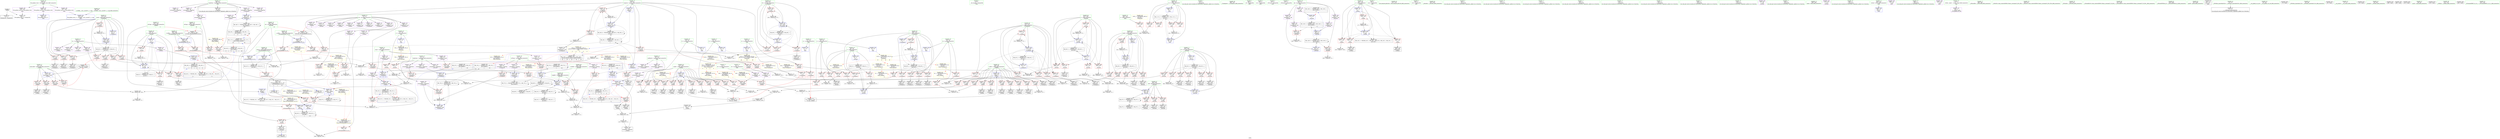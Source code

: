 digraph "SVFG" {
	label="SVFG";

	Node0x5591da517120 [shape=record,color=grey,label="{NodeID: 0\nNullPtr}"];
	Node0x5591da517120 -> Node0x5591da552b70[style=solid];
	Node0x5591da517120 -> Node0x5591da562a60[style=solid];
	Node0x5591da55f990 [shape=record,color=red,label="{NodeID: 277\n439\<--313\n\<--mask\n_Z7preparev\n|{<s0>9}}"];
	Node0x5591da55f990:s0 -> Node0x5591da565be0[style=solid,color=red];
	Node0x5591da54ffc0 [shape=record,color=black,label="{NodeID: 111\n281\<--304\n_ZSt3maxIiERKT_S2_S2__ret\<--\n_ZSt3maxIiERKT_S2_S2_\n|{<s0>5|<s1>10}}"];
	Node0x5591da54ffc0:s0 -> Node0x5591da5c84e0[style=solid,color=blue];
	Node0x5591da54ffc0:s1 -> Node0x5591da5cb230[style=solid,color=blue];
	Node0x5591da591020 [shape=record,color=black,label="{NodeID: 554\nMR_95V_3 = PHI(MR_95V_4, MR_95V_2, )\npts\{468 \}\n}"];
	Node0x5591da591020 -> Node0x5591da561050[style=dashed];
	Node0x5591da591020 -> Node0x5591da561120[style=dashed];
	Node0x5591da591020 -> Node0x5591da5611f0[style=dashed];
	Node0x5591da591020 -> Node0x5591da5612c0[style=dashed];
	Node0x5591da591020 -> Node0x5591da561390[style=dashed];
	Node0x5591da591020 -> Node0x5591da561460[style=dashed];
	Node0x5591da591020 -> Node0x5591da565190[style=dashed];
	Node0x5591da554e20 [shape=record,color=red,label="{NodeID: 222\n217\<--137\n\<--r.addr\n_Z3dfsiii\n}"];
	Node0x5591da554e20 -> Node0x5591da5507c0[style=solid];
	Node0x5591da5512a0 [shape=record,color=green,label="{NodeID: 56\n286\<--287\n__a.addr\<--__a.addr_field_insensitive\n_ZSt3maxIiERKT_S2_S2_\n}"];
	Node0x5591da5512a0 -> Node0x5591da55e610[style=solid];
	Node0x5591da5512a0 -> Node0x5591da55e6e0[style=solid];
	Node0x5591da5512a0 -> Node0x5591da5635f0[style=solid];
	Node0x5591da55bf00 [shape=record,color=grey,label="{NodeID: 499\n327 = cmp(325, 326, )\n}"];
	Node0x5591da562860 [shape=record,color=blue,label="{NodeID: 333\n656\<--59\nllvm.global_ctors_0\<--\nGlob }"];
	Node0x5591da557fa0 [shape=record,color=purple,label="{NodeID: 167\n214\<--35\narrayidx32\<--vis\n_Z3dfsiii\n}"];
	Node0x5591da557fa0 -> Node0x5591da563110[style=solid];
	Node0x5591da54ccc0 [shape=record,color=green,label="{NodeID: 1\n7\<--1\n__dso_handle\<--dummyObj\nGlob }"];
	Node0x5591da55fa60 [shape=record,color=red,label="{NodeID: 278\n442\<--313\n\<--mask\n_Z7preparev\n}"];
	Node0x5591da55fa60 -> Node0x5591da56ce60[style=solid];
	Node0x5591da550090 [shape=record,color=black,label="{NodeID: 112\n336\<--335\nidxprom\<--\n_Z7preparev\n}"];
	Node0x5591da591520 [shape=record,color=black,label="{NodeID: 555\nMR_97V_2 = PHI(MR_97V_4, MR_97V_1, )\npts\{470 \}\n}"];
	Node0x5591da591520 -> Node0x5591da564ff0[style=dashed];
	Node0x5591da591520 -> Node0x5591da591520[style=dashed];
	Node0x5591da554ef0 [shape=record,color=red,label="{NodeID: 223\n234\<--137\n\<--r.addr\n_Z3dfsiii\n}"];
	Node0x5591da554ef0 -> Node0x5591da55cb00[style=solid];
	Node0x5591da551370 [shape=record,color=green,label="{NodeID: 57\n288\<--289\n__b.addr\<--__b.addr_field_insensitive\n_ZSt3maxIiERKT_S2_S2_\n}"];
	Node0x5591da551370 -> Node0x5591da55e7b0[style=solid];
	Node0x5591da551370 -> Node0x5591da55e880[style=solid];
	Node0x5591da551370 -> Node0x5591da5636c0[style=solid];
	Node0x5591da55c080 [shape=record,color=grey,label="{NodeID: 500\n606 = cmp(604, 605, )\n}"];
	Node0x5591da562960 [shape=record,color=blue,label="{NodeID: 334\n657\<--60\nllvm.global_ctors_1\<--_GLOBAL__sub_I_azure97_2_1.cpp\nGlob }"];
	Node0x5591da558070 [shape=record,color=purple,label="{NodeID: 168\n393\<--35\n\<--vis\n_Z7preparev\n}"];
	Node0x5591da54cd50 [shape=record,color=green,label="{NodeID: 2\n15\<--1\n\<--dummyObj\nCan only get source location for instruction, argument, global var or function.}"];
	Node0x5591da55fb30 [shape=record,color=red,label="{NodeID: 279\n411\<--315\n\<--i35\n_Z7preparev\n}"];
	Node0x5591da55fb30 -> Node0x5591da55b600[style=solid];
	Node0x5591da550160 [shape=record,color=black,label="{NodeID: 113\n339\<--338\nidxprom4\<--\n_Z7preparev\n}"];
	Node0x5591da554fc0 [shape=record,color=red,label="{NodeID: 224\n261\<--137\n\<--r.addr\n_Z3dfsiii\n}"];
	Node0x5591da554fc0 -> Node0x5591da56cfe0[style=solid];
	Node0x5591da551440 [shape=record,color=green,label="{NodeID: 58\n306\<--307\n_Z7preparev\<--_Z7preparev_field_insensitive\n}"];
	Node0x5591da55c200 [shape=record,color=grey,label="{NodeID: 501\n162 = cmp(160, 161, )\n}"];
	Node0x5591da562a60 [shape=record,color=blue, style = dotted,label="{NodeID: 335\n658\<--3\nllvm.global_ctors_2\<--dummyVal\nGlob }"];
	Node0x5591da558140 [shape=record,color=purple,label="{NodeID: 169\n178\<--38\narrayidx12\<--trapNum\n_Z3dfsiii\n}"];
	Node0x5591da54cde0 [shape=record,color=green,label="{NodeID: 3\n48\<--1\n.str\<--dummyObj\nGlob }"];
	Node0x5591da55fc00 [shape=record,color=red,label="{NodeID: 280\n416\<--315\n\<--i35\n_Z7preparev\n}"];
	Node0x5591da55fc00 -> Node0x5591da56b660[style=solid];
	Node0x5591da550230 [shape=record,color=black,label="{NodeID: 114\n345\<--344\nidxprom7\<--\n_Z7preparev\n}"];
	Node0x5591da555090 [shape=record,color=red,label="{NodeID: 225\n157\<--139\n\<--c.addr\n_Z3dfsiii\n}"];
	Node0x5591da555090 -> Node0x5591da55c380[style=solid];
	Node0x5591da551540 [shape=record,color=green,label="{NodeID: 59\n309\<--310\ni\<--i_field_insensitive\n_Z7preparev\n}"];
	Node0x5591da551540 -> Node0x5591da55eaf0[style=solid];
	Node0x5591da551540 -> Node0x5591da55ebc0[style=solid];
	Node0x5591da551540 -> Node0x5591da55ec90[style=solid];
	Node0x5591da551540 -> Node0x5591da55ed60[style=solid];
	Node0x5591da551540 -> Node0x5591da55ee30[style=solid];
	Node0x5591da551540 -> Node0x5591da55ef00[style=solid];
	Node0x5591da551540 -> Node0x5591da563a00[style=solid];
	Node0x5591da551540 -> Node0x5591da563ee0[style=solid];
	Node0x5591da55c380 [shape=record,color=grey,label="{NodeID: 502\n158 = cmp(157, 97, )\n}"];
	Node0x5591da562b60 [shape=record,color=blue,label="{NodeID: 336\n88\<--97\ni\<--\n_Z4readv\n}"];
	Node0x5591da562b60 -> Node0x5591da586120[style=dashed];
	Node0x5591da558210 [shape=record,color=purple,label="{NodeID: 170\n181\<--38\narrayidx14\<--trapNum\n_Z3dfsiii\n}"];
	Node0x5591da558210 -> Node0x5591da55dec0[style=solid];
	Node0x5591da54ce70 [shape=record,color=green,label="{NodeID: 4\n50\<--1\n.str.1\<--dummyObj\nGlob }"];
	Node0x5591da55fcd0 [shape=record,color=red,label="{NodeID: 281\n421\<--315\n\<--i35\n_Z7preparev\n}"];
	Node0x5591da55fcd0 -> Node0x5591da555cb0[style=solid];
	Node0x5591da5555e0 [shape=record,color=black,label="{NodeID: 115\n348\<--347\nidxprom9\<--\n_Z7preparev\n}"];
	Node0x5591da555160 [shape=record,color=red,label="{NodeID: 226\n160\<--139\n\<--c.addr\n_Z3dfsiii\n}"];
	Node0x5591da555160 -> Node0x5591da55c200[style=solid];
	Node0x5591da551610 [shape=record,color=green,label="{NodeID: 60\n311\<--312\nj\<--j_field_insensitive\n_Z7preparev\n}"];
	Node0x5591da551610 -> Node0x5591da55efd0[style=solid];
	Node0x5591da551610 -> Node0x5591da55f0a0[style=solid];
	Node0x5591da551610 -> Node0x5591da55f170[style=solid];
	Node0x5591da551610 -> Node0x5591da55f240[style=solid];
	Node0x5591da551610 -> Node0x5591da55f310[style=solid];
	Node0x5591da551610 -> Node0x5591da55f3e0[style=solid];
	Node0x5591da551610 -> Node0x5591da563ad0[style=solid];
	Node0x5591da551610 -> Node0x5591da563e10[style=solid];
	Node0x5591da55c500 [shape=record,color=grey,label="{NodeID: 503\n478 = cmp(475, 477, )\n}"];
	Node0x5591da562c30 [shape=record,color=blue,label="{NodeID: 337\n90\<--97\nj\<--\n_Z4readv\n}"];
	Node0x5591da562c30 -> Node0x5591da554600[style=dashed];
	Node0x5591da562c30 -> Node0x5591da5546d0[style=dashed];
	Node0x5591da562c30 -> Node0x5591da5547a0[style=dashed];
	Node0x5591da562c30 -> Node0x5591da562d00[style=dashed];
	Node0x5591da562c30 -> Node0x5591da586620[style=dashed];
	Node0x5591da5582e0 [shape=record,color=purple,label="{NodeID: 171\n189\<--38\narrayidx17\<--trapNum\n_Z3dfsiii\n}"];
	Node0x5591da54d6b0 [shape=record,color=green,label="{NodeID: 5\n52\<--1\n_ZSt3cin\<--dummyObj\nGlob }"];
	Node0x5591da55fda0 [shape=record,color=red,label="{NodeID: 282\n433\<--315\n\<--i35\n_Z7preparev\n}"];
	Node0x5591da55fda0 -> Node0x5591da56cb60[style=solid];
	Node0x5591da555670 [shape=record,color=black,label="{NodeID: 116\n357\<--356\nidxprom12\<--\n_Z7preparev\n}"];
	Node0x5591da555230 [shape=record,color=red,label="{NodeID: 227\n168\<--139\n\<--c.addr\n_Z3dfsiii\n}"];
	Node0x5591da555230 -> Node0x5591da5531b0[style=solid];
	Node0x5591da5516e0 [shape=record,color=green,label="{NodeID: 61\n313\<--314\nmask\<--mask_field_insensitive\n_Z7preparev\n}"];
	Node0x5591da5516e0 -> Node0x5591da55f4b0[style=solid];
	Node0x5591da5516e0 -> Node0x5591da55f580[style=solid];
	Node0x5591da5516e0 -> Node0x5591da55f650[style=solid];
	Node0x5591da5516e0 -> Node0x5591da55f720[style=solid];
	Node0x5591da5516e0 -> Node0x5591da55f7f0[style=solid];
	Node0x5591da5516e0 -> Node0x5591da55f8c0[style=solid];
	Node0x5591da5516e0 -> Node0x5591da55f990[style=solid];
	Node0x5591da5516e0 -> Node0x5591da55fa60[style=solid];
	Node0x5591da5516e0 -> Node0x5591da563fb0[style=solid];
	Node0x5591da5516e0 -> Node0x5591da564560[style=solid];
	Node0x5591da55c680 [shape=record,color=grey,label="{NodeID: 504\n172 = cmp(171, 173, )\n}"];
	Node0x5591da562d00 [shape=record,color=blue,label="{NodeID: 338\n90\<--119\nj\<--inc\n_Z4readv\n}"];
	Node0x5591da562d00 -> Node0x5591da554600[style=dashed];
	Node0x5591da562d00 -> Node0x5591da5546d0[style=dashed];
	Node0x5591da562d00 -> Node0x5591da5547a0[style=dashed];
	Node0x5591da562d00 -> Node0x5591da562d00[style=dashed];
	Node0x5591da562d00 -> Node0x5591da586620[style=dashed];
	Node0x5591da5583b0 [shape=record,color=purple,label="{NodeID: 172\n192\<--38\narrayidx19\<--trapNum\n_Z3dfsiii\n}"];
	Node0x5591da5583b0 -> Node0x5591da55df90[style=solid];
	Node0x5591da54d740 [shape=record,color=green,label="{NodeID: 6\n53\<--1\n_ZSt4cerr\<--dummyObj\nGlob }"];
	Node0x5591da59b620 [shape=record,color=yellow,style=double,label="{NodeID: 615\n30V_1 = ENCHI(MR_30V_0)\npts\{130000 \}\nFun[_Z4workv]|{|<s1>10}}"];
	Node0x5591da59b620 -> Node0x5591da561bb0[style=dashed];
	Node0x5591da59b620:s1 -> Node0x5591da599510[style=dashed,color=red];
	Node0x5591da56aac0 [shape=record,color=black,label="{NodeID: 449\n242 = PHI(243, 240, )\n}"];
	Node0x5591da56aac0 -> Node0x5591da550a30[style=solid];
	Node0x5591da55fe70 [shape=record,color=red,label="{NodeID: 283\n341\<--340\n\<--arrayidx5\n_Z7preparev\n}"];
	Node0x5591da55fe70 -> Node0x5591da56ec60[style=solid];
	Node0x5591da555700 [shape=record,color=black,label="{NodeID: 117\n360\<--359\nidxprom14\<--\n_Z7preparev\n}"];
	Node0x5591da584510 [shape=record,color=black,label="{NodeID: 560\nMR_104V_2 = PHI(MR_104V_3, MR_104V_1, )\npts\{470000 \}\n|{<s0>17}}"];
	Node0x5591da584510:s0 -> Node0x5591da564630[style=dashed,color=red];
	Node0x5591da555300 [shape=record,color=red,label="{NodeID: 228\n179\<--139\n\<--c.addr\n_Z3dfsiii\n}"];
	Node0x5591da555300 -> Node0x5591da553350[style=solid];
	Node0x5591da5517b0 [shape=record,color=green,label="{NodeID: 62\n315\<--316\ni35\<--i35_field_insensitive\n_Z7preparev\n}"];
	Node0x5591da5517b0 -> Node0x5591da55fb30[style=solid];
	Node0x5591da5517b0 -> Node0x5591da55fc00[style=solid];
	Node0x5591da5517b0 -> Node0x5591da55fcd0[style=solid];
	Node0x5591da5517b0 -> Node0x5591da55fda0[style=solid];
	Node0x5591da5517b0 -> Node0x5591da5642f0[style=solid];
	Node0x5591da5517b0 -> Node0x5591da564490[style=solid];
	Node0x5591da55c800 [shape=record,color=grey,label="{NodeID: 505\n258 = cmp(257, 259, )\n}"];
	Node0x5591da562dd0 [shape=record,color=blue,label="{NodeID: 339\n88\<--124\ni\<--inc8\n_Z4readv\n}"];
	Node0x5591da562dd0 -> Node0x5591da586120[style=dashed];
	Node0x5591da558480 [shape=record,color=purple,label="{NodeID: 173\n358\<--38\narrayidx13\<--trapNum\n_Z7preparev\n}"];
	Node0x5591da54d7d0 [shape=record,color=green,label="{NodeID: 7\n54\<--1\n.str.2\<--dummyObj\nGlob }"];
	Node0x5591da59b700 [shape=record,color=yellow,style=double,label="{NodeID: 616\n32V_1 = ENCHI(MR_32V_0)\npts\{300000 \}\nFun[_Z4workv]}"];
	Node0x5591da59b700 -> Node0x5591da561600[style=dashed];
	Node0x5591da59b700 -> Node0x5591da561a10[style=dashed];
	Node0x5591da56b060 [shape=record,color=grey,label="{NodeID: 450\n378 = Binary(377, 97, )\n}"];
	Node0x5591da56b060 -> Node0x5591da563e10[style=solid];
	Node0x5591da55ff40 [shape=record,color=red,label="{NodeID: 284\n350\<--349\n\<--arrayidx10\n_Z7preparev\n}"];
	Node0x5591da55ff40 -> Node0x5591da55b480[style=solid];
	Node0x5591da5557d0 [shape=record,color=black,label="{NodeID: 118\n364\<--363\nidxprom16\<--\n_Z7preparev\n}"];
	Node0x5591da584600 [shape=record,color=black,label="{NodeID: 561\nMR_117V_2 = PHI(MR_117V_3, MR_117V_1, )\npts\{370000 400000 \}\n|{<s0>16|<s1>16}}"];
	Node0x5591da584600:s0 -> Node0x5591da590620[style=dashed,color=red];
	Node0x5591da584600:s1 -> Node0x5591da595f20[style=dashed,color=red];
	Node0x5591da5553d0 [shape=record,color=red,label="{NodeID: 229\n190\<--139\n\<--c.addr\n_Z3dfsiii\n}"];
	Node0x5591da5553d0 -> Node0x5591da5534f0[style=solid];
	Node0x5591da551880 [shape=record,color=green,label="{NodeID: 63\n321\<--322\nllvm.memset.p0i8.i64\<--llvm.memset.p0i8.i64_field_insensitive\n}"];
	Node0x5591da55c980 [shape=record,color=grey,label="{NodeID: 506\n296 = cmp(293, 295, )\n}"];
	Node0x5591da562ea0 [shape=record,color=blue,label="{NodeID: 340\n137\<--134\nr.addr\<--r\n_Z3dfsiii\n}"];
	Node0x5591da562ea0 -> Node0x5591da554870[style=dashed];
	Node0x5591da562ea0 -> Node0x5591da554940[style=dashed];
	Node0x5591da562ea0 -> Node0x5591da554a10[style=dashed];
	Node0x5591da562ea0 -> Node0x5591da554ae0[style=dashed];
	Node0x5591da562ea0 -> Node0x5591da554bb0[style=dashed];
	Node0x5591da562ea0 -> Node0x5591da554c80[style=dashed];
	Node0x5591da562ea0 -> Node0x5591da554d50[style=dashed];
	Node0x5591da562ea0 -> Node0x5591da554e20[style=dashed];
	Node0x5591da562ea0 -> Node0x5591da554ef0[style=dashed];
	Node0x5591da562ea0 -> Node0x5591da554fc0[style=dashed];
	Node0x5591da558550 [shape=record,color=purple,label="{NodeID: 174\n361\<--38\narrayidx15\<--trapNum\n_Z7preparev\n}"];
	Node0x5591da558550 -> Node0x5591da563c70[style=solid];
	Node0x5591da54d860 [shape=record,color=green,label="{NodeID: 8\n56\<--1\n.str.3\<--dummyObj\nGlob }"];
	Node0x5591da59b7e0 [shape=record,color=yellow,style=double,label="{NodeID: 617\n70V_1 = ENCHI(MR_70V_0)\npts\{320000 \}\nFun[_Z4workv]}"];
	Node0x5591da59b7e0 -> Node0x5591da5616d0[style=dashed];
	Node0x5591da59b7e0 -> Node0x5591da561ae0[style=dashed];
	Node0x5591da56b1e0 [shape=record,color=grey,label="{NodeID: 451\n371 = Binary(370, 97, )\n}"];
	Node0x5591da56b1e0 -> Node0x5591da555970[style=solid];
	Node0x5591da560010 [shape=record,color=red,label="{NodeID: 285\n369\<--368\n\<--arrayidx19\n_Z7preparev\n}"];
	Node0x5591da560010 -> Node0x5591da563d40[style=solid];
	Node0x5591da5558a0 [shape=record,color=black,label="{NodeID: 119\n367\<--366\nidxprom18\<--\n_Z7preparev\n}"];
	Node0x5591da594060 [shape=record,color=black,label="{NodeID: 562\nMR_119V_2 = PHI(MR_119V_3, MR_119V_1, )\npts\{44 300000 320000 340000 420000 \}\n|{<s0>16|<s1>16|<s2>16|<s3>16|<s4>16}}"];
	Node0x5591da594060:s0 -> Node0x5591da563930[style=dashed,color=red];
	Node0x5591da594060:s1 -> Node0x5591da58f720[style=dashed,color=red];
	Node0x5591da594060:s2 -> Node0x5591da58fc20[style=dashed,color=red];
	Node0x5591da594060:s3 -> Node0x5591da590120[style=dashed,color=red];
	Node0x5591da594060:s4 -> Node0x5591da596420[style=dashed,color=red];
	Node0x5591da5554a0 [shape=record,color=red,label="{NodeID: 230\n202\<--139\n\<--c.addr\n_Z3dfsiii\n}"];
	Node0x5591da5554a0 -> Node0x5591da550480[style=solid];
	Node0x5591da551980 [shape=record,color=green,label="{NodeID: 64\n452\<--453\n_Z4workv\<--_Z4workv_field_insensitive\n}"];
	Node0x5591da55cb00 [shape=record,color=grey,label="{NodeID: 507\n236 = cmp(234, 235, )\n}"];
	Node0x5591da562f70 [shape=record,color=blue,label="{NodeID: 341\n139\<--135\nc.addr\<--c\n_Z3dfsiii\n}"];
	Node0x5591da562f70 -> Node0x5591da555090[style=dashed];
	Node0x5591da562f70 -> Node0x5591da555160[style=dashed];
	Node0x5591da562f70 -> Node0x5591da555230[style=dashed];
	Node0x5591da562f70 -> Node0x5591da555300[style=dashed];
	Node0x5591da562f70 -> Node0x5591da5553d0[style=dashed];
	Node0x5591da562f70 -> Node0x5591da5554a0[style=dashed];
	Node0x5591da562f70 -> Node0x5591da55d470[style=dashed];
	Node0x5591da562f70 -> Node0x5591da55d500[style=dashed];
	Node0x5591da562f70 -> Node0x5591da55d5d0[style=dashed];
	Node0x5591da562f70 -> Node0x5591da55d6a0[style=dashed];
	Node0x5591da558620 [shape=record,color=purple,label="{NodeID: 175\n373\<--41\narrayidx21\<--valTrap\n_Z7preparev\n}"];
	Node0x5591da558620 -> Node0x5591da563d40[style=solid];
	Node0x5591da54d8f0 [shape=record,color=green,label="{NodeID: 9\n59\<--1\n\<--dummyObj\nCan only get source location for instruction, argument, global var or function.}"];
	Node0x5591da59b8c0 [shape=record,color=yellow,style=double,label="{NodeID: 618\n34V_1 = ENCHI(MR_34V_0)\npts\{340000 \}\nFun[_Z4workv]}"];
	Node0x5591da59b8c0 -> Node0x5591da561940[style=dashed];
	Node0x5591da56b360 [shape=record,color=grey,label="{NodeID: 452\n383 = Binary(382, 97, )\n}"];
	Node0x5591da56b360 -> Node0x5591da563ee0[style=solid];
	Node0x5591da5600e0 [shape=record,color=red,label="{NodeID: 286\n424\<--423\n\<--arrayidx42\n_Z7preparev\n}"];
	Node0x5591da5600e0 -> Node0x5591da56c6e0[style=solid];
	Node0x5591da555970 [shape=record,color=black,label="{NodeID: 120\n372\<--371\nidxprom20\<--sub\n_Z7preparev\n}"];
	Node0x5591da594620 [shape=record,color=black,label="{NodeID: 563\nMR_111V_3 = PHI(MR_111V_4, MR_111V_2, )\npts\{597 \}\n}"];
	Node0x5591da594620 -> Node0x5591da561d50[style=dashed];
	Node0x5591da594620 -> Node0x5591da561e20[style=dashed];
	Node0x5591da594620 -> Node0x5591da561ef0[style=dashed];
	Node0x5591da594620 -> Node0x5591da561fc0[style=dashed];
	Node0x5591da594620 -> Node0x5591da5595f0[style=dashed];
	Node0x5591da55d470 [shape=record,color=red,label="{NodeID: 231\n212\<--139\n\<--c.addr\n_Z3dfsiii\n}"];
	Node0x5591da55d470 -> Node0x5591da5506f0[style=solid];
	Node0x5591da551a80 [shape=record,color=green,label="{NodeID: 65\n455\<--456\nmask\<--mask_field_insensitive\n_Z4workv\n}"];
	Node0x5591da551a80 -> Node0x5591da560280[style=solid];
	Node0x5591da551a80 -> Node0x5591da560350[style=solid];
	Node0x5591da551a80 -> Node0x5591da560420[style=solid];
	Node0x5591da551a80 -> Node0x5591da5604f0[style=solid];
	Node0x5591da551a80 -> Node0x5591da5605c0[style=solid];
	Node0x5591da551a80 -> Node0x5591da560690[style=solid];
	Node0x5591da551a80 -> Node0x5591da564700[style=solid];
	Node0x5591da551a80 -> Node0x5591da564d80[style=solid];
	Node0x5591da55cc80 [shape=record,color=grey,label="{NodeID: 508\n240 = cmp(238, 239, )\n}"];
	Node0x5591da55cc80 -> Node0x5591da56aac0[style=solid];
	Node0x5591da563040 [shape=record,color=blue,label="{NodeID: 342\n141\<--136\nmask.addr\<--mask\n_Z3dfsiii\n}"];
	Node0x5591da563040 -> Node0x5591da55d770[style=dashed];
	Node0x5591da563040 -> Node0x5591da55d840[style=dashed];
	Node0x5591da563040 -> Node0x5591da55d910[style=dashed];
	Node0x5591da563040 -> Node0x5591da55d9e0[style=dashed];
	Node0x5591da5586f0 [shape=record,color=purple,label="{NodeID: 176\n423\<--41\narrayidx42\<--valTrap\n_Z7preparev\n}"];
	Node0x5591da5586f0 -> Node0x5591da5600e0[style=solid];
	Node0x5591da54d980 [shape=record,color=green,label="{NodeID: 10\n97\<--1\n\<--dummyObj\nCan only get source location for instruction, argument, global var or function.}"];
	Node0x5591da59b9a0 [shape=record,color=yellow,style=double,label="{NodeID: 619\n75V_1 = ENCHI(MR_75V_0)\npts\{420000 \}\nFun[_Z4workv]}"];
	Node0x5591da59b9a0 -> Node0x5591da5617a0[style=dashed];
	Node0x5591da56b4e0 [shape=record,color=grey,label="{NodeID: 453\n390 = Binary(97, 389, )\n}"];
	Node0x5591da56b4e0 -> Node0x5591da56e960[style=solid];
	Node0x5591da5601b0 [shape=record,color=red,label="{NodeID: 287\n428\<--427\n\<--arrayidx44\n_Z7preparev\n}"];
	Node0x5591da5601b0 -> Node0x5591da56c6e0[style=solid];
	Node0x5591da555a40 [shape=record,color=black,label="{NodeID: 121\n398\<--397\nidxprom29\<--\n_Z7preparev\n}"];
	Node0x5591da594b20 [shape=record,color=black,label="{NodeID: 564\nMR_42V_3 = PHI(MR_42V_4, MR_42V_2, )\npts\{285 \}\n}"];
	Node0x5591da594b20 -> Node0x5591da55e540[style=dashed];
	Node0x5591da55d500 [shape=record,color=red,label="{NodeID: 232\n220\<--139\n\<--c.addr\n_Z3dfsiii\n}"];
	Node0x5591da55d500 -> Node0x5591da550890[style=solid];
	Node0x5591da551b50 [shape=record,color=green,label="{NodeID: 66\n457\<--458\ni\<--i_field_insensitive\n_Z4workv\n}"];
	Node0x5591da551b50 -> Node0x5591da560760[style=solid];
	Node0x5591da551b50 -> Node0x5591da560830[style=solid];
	Node0x5591da551b50 -> Node0x5591da560900[style=solid];
	Node0x5591da551b50 -> Node0x5591da5609d0[style=solid];
	Node0x5591da551b50 -> Node0x5591da560aa0[style=solid];
	Node0x5591da551b50 -> Node0x5591da5648a0[style=solid];
	Node0x5591da551b50 -> Node0x5591da564cb0[style=solid];
	Node0x5591da55ce00 [shape=record,color=grey,label="{NodeID: 509\n558 = cmp(557, 15, )\n}"];
	Node0x5591da563110 [shape=record,color=blue,label="{NodeID: 343\n214\<--216\narrayidx32\<--\n_Z3dfsiii\n}"];
	Node0x5591da563110 -> Node0x5591da58a220[style=dashed];
	Node0x5591da5587c0 [shape=record,color=purple,label="{NodeID: 177\n525\<--41\narrayidx16\<--valTrap\n_Z4workv\n}"];
	Node0x5591da5587c0 -> Node0x5591da5617a0[style=solid];
	Node0x5591da54da10 [shape=record,color=green,label="{NodeID: 11\n173\<--1\n\<--dummyObj\nCan only get source location for instruction, argument, global var or function.}"];
	Node0x5591da59ba80 [shape=record,color=yellow,style=double,label="{NodeID: 620\n79V_1 = ENCHI(MR_79V_0)\npts\{28 \}\nFun[_Z4workv]}"];
	Node0x5591da59ba80 -> Node0x5591da553c40[style=dashed];
	Node0x5591da59ba80 -> Node0x5591da553d10[style=dashed];
	Node0x5591da56b660 [shape=record,color=grey,label="{NodeID: 454\n417 = Binary(97, 416, )\n}"];
	Node0x5591da56b660 -> Node0x5591da56bf60[style=solid];
	Node0x5591da560280 [shape=record,color=red,label="{NodeID: 288\n475\<--455\n\<--mask\n_Z4workv\n}"];
	Node0x5591da560280 -> Node0x5591da55c500[style=solid];
	Node0x5591da555b10 [shape=record,color=black,label="{NodeID: 122\n402\<--401\nidxprom31\<--\n_Z7preparev\n}"];
	Node0x5591da595020 [shape=record,color=black,label="{NodeID: 565\nMR_58V_3 = PHI(MR_58V_4, MR_58V_2, )\npts\{44 \}\n|{|<s6>16}}"];
	Node0x5591da595020 -> Node0x5591da553de0[style=dashed];
	Node0x5591da595020 -> Node0x5591da553f80[style=dashed];
	Node0x5591da595020 -> Node0x5591da554050[style=dashed];
	Node0x5591da595020 -> Node0x5591da563ba0[style=dashed];
	Node0x5591da595020 -> Node0x5591da58c020[style=dashed];
	Node0x5591da595020 -> Node0x5591da595020[style=dashed];
	Node0x5591da595020:s6 -> Node0x5591da5a47d0[style=dashed,color=blue];
	Node0x5591da55d5d0 [shape=record,color=red,label="{NodeID: 233\n238\<--139\n\<--c.addr\n_Z3dfsiii\n}"];
	Node0x5591da55d5d0 -> Node0x5591da55cc80[style=solid];
	Node0x5591da551c20 [shape=record,color=green,label="{NodeID: 67\n459\<--460\nbef\<--bef_field_insensitive\n_Z4workv\n}"];
	Node0x5591da551c20 -> Node0x5591da560b70[style=solid];
	Node0x5591da551c20 -> Node0x5591da560c40[style=solid];
	Node0x5591da551c20 -> Node0x5591da560d10[style=solid];
	Node0x5591da551c20 -> Node0x5591da564970[style=solid];
	Node0x5591da55cf80 [shape=record,color=grey,label="{NodeID: 510\n101 = cmp(99, 100, )\n}"];
	Node0x5591da5631e0 [shape=record,color=blue,label="{NodeID: 344\n143\<--15\nref.tmp\<--\n_Z3dfsiii\n|{|<s2>5}}"];
	Node0x5591da5631e0 -> Node0x5591da55e130[style=dashed];
	Node0x5591da5631e0 -> Node0x5591da58d420[style=dashed];
	Node0x5591da5631e0:s2 -> Node0x5591da599400[style=dashed,color=red];
	Node0x5591da558890 [shape=record,color=purple,label="{NodeID: 178\n471\<--45\n\<--dp\n_Z4workv\n}"];
	Node0x5591da558890 -> Node0x5591da564630[style=solid];
	Node0x5591da54daa0 [shape=record,color=green,label="{NodeID: 12\n184\<--1\n\<--dummyObj\nCan only get source location for instruction, argument, global var or function.}"];
	Node0x5591da59bb60 [shape=record,color=yellow,style=double,label="{NodeID: 621\n58V_1 = ENCHI(MR_58V_0)\npts\{44 \}\nFun[_Z4workv]}"];
	Node0x5591da59bb60 -> Node0x5591da554120[style=dashed];
	Node0x5591da59bb60 -> Node0x5591da5541f0[style=dashed];
	Node0x5591da59bb60 -> Node0x5591da5542c0[style=dashed];
	Node0x5591da56b7e0 [shape=record,color=grey,label="{NodeID: 455\n354 = Binary(353, 97, )\n}"];
	Node0x5591da56b7e0 -> Node0x5591da563ba0[style=solid];
	Node0x5591da560350 [shape=record,color=red,label="{NodeID: 289\n480\<--455\n\<--mask\n_Z4workv\n}"];
	Node0x5591da560350 -> Node0x5591da555e50[style=solid];
	Node0x5591da555be0 [shape=record,color=black,label="{NodeID: 123\n406\<--405\nidxprom33\<--\n_Z7preparev\n}"];
	Node0x5591da595520 [shape=record,color=black,label="{NodeID: 566\nMR_60V_3 = PHI(MR_60V_4, MR_60V_2, )\npts\{310 \}\n}"];
	Node0x5591da595520 -> Node0x5591da55eaf0[style=dashed];
	Node0x5591da595520 -> Node0x5591da55ebc0[style=dashed];
	Node0x5591da595520 -> Node0x5591da55ec90[style=dashed];
	Node0x5591da595520 -> Node0x5591da55ed60[style=dashed];
	Node0x5591da595520 -> Node0x5591da55ee30[style=dashed];
	Node0x5591da595520 -> Node0x5591da55ef00[style=dashed];
	Node0x5591da595520 -> Node0x5591da563ee0[style=dashed];
	Node0x5591da55d6a0 [shape=record,color=red,label="{NodeID: 234\n267\<--139\n\<--c.addr\n_Z3dfsiii\n}"];
	Node0x5591da55d6a0 -> Node0x5591da56d2e0[style=solid];
	Node0x5591da551cf0 [shape=record,color=green,label="{NodeID: 68\n461\<--462\nsumBef\<--sumBef_field_insensitive\n_Z4workv\n}"];
	Node0x5591da551cf0 -> Node0x5591da560de0[style=solid];
	Node0x5591da551cf0 -> Node0x5591da564a40[style=solid];
	Node0x5591da55d100 [shape=record,color=grey,label="{NodeID: 511\n107 = cmp(105, 106, )\n}"];
	Node0x5591da5632b0 [shape=record,color=blue,label="{NodeID: 345\n230\<--232\narrayidx38\<--add\n_Z3dfsiii\n}"];
	Node0x5591da5632b0 -> Node0x5591da589820[style=dashed];
	Node0x5591da558960 [shape=record,color=purple,label="{NodeID: 179\n482\<--45\narrayidx\<--dp\n_Z4workv\n}"];
	Node0x5591da558960 -> Node0x5591da5647d0[style=solid];
	Node0x5591da54db30 [shape=record,color=green,label="{NodeID: 13\n216\<--1\n\<--dummyObj\nCan only get source location for instruction, argument, global var or function.}"];
	Node0x5591da59bc40 [shape=record,color=yellow,style=double,label="{NodeID: 622\n22V_1 = ENCHI(MR_22V_0)\npts\{144 \}\nFun[_Z4workv]}"];
	Node0x5591da59bc40 -> Node0x5591da561bb0[style=dashed];
	Node0x5591da56b960 [shape=record,color=grey,label="{NodeID: 456\n499 = Binary(496, 498, )\n}"];
	Node0x5591da56b960 -> Node0x5591da564970[style=solid];
	Node0x5591da560420 [shape=record,color=red,label="{NodeID: 290\n490\<--455\n\<--mask\n_Z4workv\n}"];
	Node0x5591da560420 -> Node0x5591da56c860[style=solid];
	Node0x5591da555cb0 [shape=record,color=black,label="{NodeID: 124\n422\<--421\nidxprom41\<--\n_Z7preparev\n}"];
	Node0x5591da595a20 [shape=record,color=black,label="{NodeID: 567\nMR_62V_2 = PHI(MR_62V_4, MR_62V_1, )\npts\{312 \}\n}"];
	Node0x5591da595a20 -> Node0x5591da563ad0[style=dashed];
	Node0x5591da55d770 [shape=record,color=red,label="{NodeID: 235\n186\<--141\n\<--mask.addr\n_Z3dfsiii\n}"];
	Node0x5591da55d770 -> Node0x5591da56bde0[style=solid];
	Node0x5591da551dc0 [shape=record,color=green,label="{NodeID: 69\n463\<--464\ntrapBef\<--trapBef_field_insensitive\n_Z4workv\n}"];
	Node0x5591da551dc0 -> Node0x5591da560eb0[style=solid];
	Node0x5591da551dc0 -> Node0x5591da564b10[style=solid];
	Node0x5591da55d280 [shape=record,color=grey,label="{NodeID: 512\n552 = cmp(549, 551, )\n}"];
	Node0x5591da563380 [shape=record,color=blue,label="{NodeID: 346\n247\<--253\narrayidx42\<--frombool\n_Z3dfsiii\n}"];
	Node0x5591da563380 -> Node0x5591da589d20[style=dashed];
	Node0x5591da558a30 [shape=record,color=purple,label="{NodeID: 180\n503\<--45\narrayidx7\<--dp\n_Z4workv\n}"];
	Node0x5591da558a30 -> Node0x5591da561530[style=solid];
	Node0x5591da54dbc0 [shape=record,color=green,label="{NodeID: 14\n243\<--1\n\<--dummyObj\nCan only get source location for instruction, argument, global var or function.}"];
	Node0x5591da56bae0 [shape=record,color=grey,label="{NodeID: 457\n498 = Binary(97, 497, )\n}"];
	Node0x5591da56bae0 -> Node0x5591da56b960[style=solid];
	Node0x5591da5604f0 [shape=record,color=red,label="{NodeID: 291\n496\<--455\n\<--mask\n_Z4workv\n}"];
	Node0x5591da5604f0 -> Node0x5591da56b960[style=solid];
	Node0x5591da555d80 [shape=record,color=black,label="{NodeID: 125\n426\<--425\nidxprom43\<--\n_Z7preparev\n}"];
	Node0x5591da595f20 [shape=record,color=black,label="{NodeID: 568\nMR_38V_2 = PHI(MR_38V_3, MR_38V_1, )\npts\{400000 \}\n|{|<s3>9|<s4>16}}"];
	Node0x5591da595f20 -> Node0x5591da563c70[style=dashed];
	Node0x5591da595f20 -> Node0x5591da58c520[style=dashed];
	Node0x5591da595f20 -> Node0x5591da595f20[style=dashed];
	Node0x5591da595f20:s3 -> Node0x5591da59d010[style=dashed,color=red];
	Node0x5591da595f20:s4 -> Node0x5591da584600[style=dashed,color=blue];
	Node0x5591da55d840 [shape=record,color=red,label="{NodeID: 236\n228\<--141\n\<--mask.addr\n_Z3dfsiii\n}"];
	Node0x5591da55d840 -> Node0x5591da550960[style=solid];
	Node0x5591da551e90 [shape=record,color=green,label="{NodeID: 70\n465\<--466\nret\<--ret_field_insensitive\n_Z4workv\n|{|<s3>10}}"];
	Node0x5591da551e90 -> Node0x5591da560f80[style=solid];
	Node0x5591da551e90 -> Node0x5591da564e50[style=solid];
	Node0x5591da551e90 -> Node0x5591da5650c0[style=solid];
	Node0x5591da551e90:s3 -> Node0x5591da565530[style=solid,color=red];
	Node0x5591da584730 [shape=record,color=black,label="{NodeID: 513\nMR_83V_3 = PHI(MR_83V_4, MR_83V_2, )\npts\{456 \}\n}"];
	Node0x5591da584730 -> Node0x5591da560280[style=dashed];
	Node0x5591da584730 -> Node0x5591da560350[style=dashed];
	Node0x5591da584730 -> Node0x5591da560420[style=dashed];
	Node0x5591da584730 -> Node0x5591da5604f0[style=dashed];
	Node0x5591da584730 -> Node0x5591da5605c0[style=dashed];
	Node0x5591da584730 -> Node0x5591da560690[style=dashed];
	Node0x5591da584730 -> Node0x5591da564d80[style=dashed];
	Node0x5591da563450 [shape=record,color=blue,label="{NodeID: 347\n145\<--15\ni\<--\n_Z3dfsiii\n}"];
	Node0x5591da563450 -> Node0x5591da55dab0[style=dashed];
	Node0x5591da563450 -> Node0x5591da55db80[style=dashed];
	Node0x5591da563450 -> Node0x5591da55dc50[style=dashed];
	Node0x5591da563450 -> Node0x5591da55dd20[style=dashed];
	Node0x5591da563450 -> Node0x5591da563520[style=dashed];
	Node0x5591da563450 -> Node0x5591da58d920[style=dashed];
	Node0x5591da558b00 [shape=record,color=purple,label="{NodeID: 181\n532\<--45\narrayidx21\<--dp\n_Z4workv\n}"];
	Node0x5591da558b00 -> Node0x5591da564be0[style=solid];
	Node0x5591da54dc50 [shape=record,color=green,label="{NodeID: 15\n259\<--1\n\<--dummyObj\nCan only get source location for instruction, argument, global var or function.}"];
	Node0x5591da56bc60 [shape=record,color=grey,label="{NodeID: 458\n194 = Binary(97, 193, )\n}"];
	Node0x5591da56bc60 -> Node0x5591da56bde0[style=solid];
	Node0x5591da5605c0 [shape=record,color=red,label="{NodeID: 292\n530\<--455\n\<--mask\n_Z4workv\n}"];
	Node0x5591da5605c0 -> Node0x5591da556260[style=solid];
	Node0x5591da555e50 [shape=record,color=black,label="{NodeID: 126\n481\<--480\nidxprom\<--\n_Z4workv\n}"];
	Node0x5591da596420 [shape=record,color=black,label="{NodeID: 569\nMR_75V_2 = PHI(MR_75V_3, MR_75V_1, )\npts\{420000 \}\n|{|<s4>16}}"];
	Node0x5591da596420 -> Node0x5591da5600e0[style=dashed];
	Node0x5591da596420 -> Node0x5591da563d40[style=dashed];
	Node0x5591da596420 -> Node0x5591da58ca20[style=dashed];
	Node0x5591da596420 -> Node0x5591da596420[style=dashed];
	Node0x5591da596420:s4 -> Node0x5591da5a47d0[style=dashed,color=blue];
	Node0x5591da55d910 [shape=record,color=red,label="{NodeID: 237\n245\<--141\n\<--mask.addr\n_Z3dfsiii\n}"];
	Node0x5591da55d910 -> Node0x5591da550b00[style=solid];
	Node0x5591da551f60 [shape=record,color=green,label="{NodeID: 71\n467\<--468\ni27\<--i27_field_insensitive\n_Z4workv\n}"];
	Node0x5591da551f60 -> Node0x5591da561050[style=solid];
	Node0x5591da551f60 -> Node0x5591da561120[style=solid];
	Node0x5591da551f60 -> Node0x5591da5611f0[style=solid];
	Node0x5591da551f60 -> Node0x5591da5612c0[style=solid];
	Node0x5591da551f60 -> Node0x5591da561390[style=solid];
	Node0x5591da551f60 -> Node0x5591da561460[style=solid];
	Node0x5591da551f60 -> Node0x5591da564f20[style=solid];
	Node0x5591da551f60 -> Node0x5591da565190[style=solid];
	Node0x5591da584820 [shape=record,color=black,label="{NodeID: 514\nMR_85V_2 = PHI(MR_85V_4, MR_85V_1, )\npts\{458 \}\n}"];
	Node0x5591da584820 -> Node0x5591da5648a0[style=dashed];
	Node0x5591da563520 [shape=record,color=blue,label="{NodeID: 348\n145\<--277\ni\<--inc\n_Z3dfsiii\n}"];
	Node0x5591da563520 -> Node0x5591da55dab0[style=dashed];
	Node0x5591da563520 -> Node0x5591da55db80[style=dashed];
	Node0x5591da563520 -> Node0x5591da55dc50[style=dashed];
	Node0x5591da563520 -> Node0x5591da55dd20[style=dashed];
	Node0x5591da563520 -> Node0x5591da563520[style=dashed];
	Node0x5591da563520 -> Node0x5591da58d920[style=dashed];
	Node0x5591da558bd0 [shape=record,color=purple,label="{NodeID: 182\n556\<--45\narrayidx33\<--dp\n_Z4workv\n}"];
	Node0x5591da558bd0 -> Node0x5591da561870[style=solid];
	Node0x5591da54dce0 [shape=record,color=green,label="{NodeID: 16\n319\<--1\n\<--dummyObj\nCan only get source location for instruction, argument, global var or function.}"];
	Node0x5591da59bee0 [shape=record,color=yellow,style=double,label="{NodeID: 625\n2V_1 = ENCHI(MR_2V_0)\npts\{24 \}\nFun[_Z4readv]}"];
	Node0x5591da59bee0 -> Node0x5591da553760[style=dashed];
	Node0x5591da56bde0 [shape=record,color=grey,label="{NodeID: 459\n195 = Binary(186, 194, )\n}"];
	Node0x5591da56bde0 -> Node0x5591da56e4e0[style=solid];
	Node0x5591da560690 [shape=record,color=red,label="{NodeID: 293\n542\<--455\n\<--mask\n_Z4workv\n}"];
	Node0x5591da560690 -> Node0x5591da56d760[style=solid];
	Node0x5591da555f20 [shape=record,color=black,label="{NodeID: 127\n502\<--501\nidxprom6\<--\n_Z4workv\n}"];
	Node0x5591da55d9e0 [shape=record,color=red,label="{NodeID: 238\n273\<--141\n\<--mask.addr\n_Z3dfsiii\n|{<s0>6}}"];
	Node0x5591da55d9e0:s0 -> Node0x5591da565be0[style=solid,color=red];
	Node0x5591da552030 [shape=record,color=green,label="{NodeID: 72\n469\<--470\nref.tmp\<--ref.tmp_field_insensitive\n_Z4workv\n|{|<s1>10}}"];
	Node0x5591da552030 -> Node0x5591da564ff0[style=solid];
	Node0x5591da552030:s1 -> Node0x5591da565770[style=solid,color=red];
	Node0x5591da584d20 [shape=record,color=black,label="{NodeID: 515\nMR_87V_2 = PHI(MR_87V_3, MR_87V_1, )\npts\{460 \}\n}"];
	Node0x5591da584d20 -> Node0x5591da58ac20[style=dashed];
	Node0x5591da5635f0 [shape=record,color=blue,label="{NodeID: 349\n286\<--282\n__a.addr\<--__a\n_ZSt3maxIiERKT_S2_S2_\n}"];
	Node0x5591da5635f0 -> Node0x5591da55e610[style=dashed];
	Node0x5591da5635f0 -> Node0x5591da55e6e0[style=dashed];
	Node0x5591da558ca0 [shape=record,color=purple,label="{NodeID: 183\n92\<--48\n\<--.str\n_Z4readv\n}"];
	Node0x5591da54dd70 [shape=record,color=green,label="{NodeID: 17\n320\<--1\n\<--dummyObj\nCan only get source location for instruction, argument, global var or function.}"];
	Node0x5591da59bff0 [shape=record,color=yellow,style=double,label="{NodeID: 626\n4V_1 = ENCHI(MR_4V_0)\npts\{26 \}\nFun[_Z4readv]}"];
	Node0x5591da59bff0 -> Node0x5591da5539d0[style=dashed];
	Node0x5591da56bf60 [shape=record,color=grey,label="{NodeID: 460\n418 = Binary(415, 417, )\n}"];
	Node0x5591da56bf60 -> Node0x5591da55b780[style=solid];
	Node0x5591da560760 [shape=record,color=red,label="{NodeID: 294\n486\<--457\n\<--i\n_Z4workv\n}"];
	Node0x5591da560760 -> Node0x5591da56eae0[style=solid];
	Node0x5591da555ff0 [shape=record,color=black,label="{NodeID: 128\n509\<--508\nidxprom10\<--\n_Z4workv\n}"];
	Node0x5591da55dab0 [shape=record,color=red,label="{NodeID: 239\n257\<--145\n\<--i\n_Z3dfsiii\n}"];
	Node0x5591da55dab0 -> Node0x5591da55c800[style=solid];
	Node0x5591da552100 [shape=record,color=green,label="{NodeID: 73\n589\<--590\nmain\<--main_field_insensitive\n}"];
	Node0x5591da585220 [shape=record,color=black,label="{NodeID: 516\nMR_89V_2 = PHI(MR_89V_3, MR_89V_1, )\npts\{462 \}\n}"];
	Node0x5591da585220 -> Node0x5591da58b120[style=dashed];
	Node0x5591da5636c0 [shape=record,color=blue,label="{NodeID: 350\n288\<--283\n__b.addr\<--__b\n_ZSt3maxIiERKT_S2_S2_\n}"];
	Node0x5591da5636c0 -> Node0x5591da55e7b0[style=dashed];
	Node0x5591da5636c0 -> Node0x5591da55e880[style=dashed];
	Node0x5591da558d70 [shape=record,color=purple,label="{NodeID: 184\n115\<--50\n\<--.str.1\n_Z4readv\n}"];
	Node0x5591da54de00 [shape=record,color=green,label="{NodeID: 18\n395\<--1\n\<--dummyObj\nCan only get source location for instruction, argument, global var or function.}"];
	Node0x5591da56c0e0 [shape=record,color=grey,label="{NodeID: 461\n527 = Binary(522, 526, )\n}"];
	Node0x5591da56c0e0 -> Node0x5591da55b900[style=solid];
	Node0x5591da560830 [shape=record,color=red,label="{NodeID: 295\n491\<--457\n\<--i\n_Z4workv\n}"];
	Node0x5591da560830 -> Node0x5591da56c9e0[style=solid];
	Node0x5591da5560c0 [shape=record,color=black,label="{NodeID: 129\n514\<--513\nidxprom12\<--\n_Z4workv\n}"];
	Node0x5591da55db80 [shape=record,color=red,label="{NodeID: 240\n262\<--145\n\<--i\n_Z3dfsiii\n}"];
	Node0x5591da55db80 -> Node0x5591da54fe20[style=solid];
	Node0x5591da552200 [shape=record,color=green,label="{NodeID: 74\n592\<--593\nretval\<--retval_field_insensitive\nmain\n}"];
	Node0x5591da552200 -> Node0x5591da559450[style=solid];
	Node0x5591da585720 [shape=record,color=black,label="{NodeID: 517\nMR_91V_2 = PHI(MR_91V_3, MR_91V_1, )\npts\{464 \}\n}"];
	Node0x5591da585720 -> Node0x5591da58b620[style=dashed];
	Node0x5591da563790 [shape=record,color=blue,label="{NodeID: 351\n284\<--298\nretval\<--\n_ZSt3maxIiERKT_S2_S2_\n}"];
	Node0x5591da563790 -> Node0x5591da594b20[style=dashed];
	Node0x5591da558e40 [shape=record,color=purple,label="{NodeID: 185\n608\<--54\n\<--.str.2\nmain\n}"];
	Node0x5591da54df00 [shape=record,color=green,label="{NodeID: 19\n396\<--1\n\<--dummyObj\nCan only get source location for instruction, argument, global var or function.}"];
	Node0x5591da56c260 [shape=record,color=grey,label="{NodeID: 462\n522 = Binary(520, 521, )\n}"];
	Node0x5591da56c260 -> Node0x5591da56c0e0[style=solid];
	Node0x5591da560900 [shape=record,color=red,label="{NodeID: 296\n497\<--457\n\<--i\n_Z4workv\n}"];
	Node0x5591da560900 -> Node0x5591da56bae0[style=solid];
	Node0x5591da556190 [shape=record,color=black,label="{NodeID: 130\n524\<--523\nidxprom15\<--\n_Z4workv\n}"];
	Node0x5591da55dc50 [shape=record,color=red,label="{NodeID: 241\n268\<--145\n\<--i\n_Z3dfsiii\n}"];
	Node0x5591da55dc50 -> Node0x5591da54fef0[style=solid];
	Node0x5591da5522d0 [shape=record,color=green,label="{NodeID: 75\n594\<--595\nt\<--t_field_insensitive\nmain\n}"];
	Node0x5591da5522d0 -> Node0x5591da561c80[style=solid];
	Node0x5591da585c20 [shape=record,color=black,label="{NodeID: 518\nMR_104V_3 = PHI(MR_104V_5, MR_104V_2, )\npts\{470000 \}\n|{|<s2>17}}"];
	Node0x5591da585c20 -> Node0x5591da561870[style=dashed];
	Node0x5591da585c20 -> Node0x5591da5647d0[style=dashed];
	Node0x5591da585c20:s2 -> Node0x5591da584510[style=dashed,color=blue];
	Node0x5591da563860 [shape=record,color=blue,label="{NodeID: 352\n284\<--301\nretval\<--\n_ZSt3maxIiERKT_S2_S2_\n}"];
	Node0x5591da563860 -> Node0x5591da594b20[style=dashed];
	Node0x5591da558f10 [shape=record,color=purple,label="{NodeID: 186\n625\<--56\n\<--.str.3\nmain\n}"];
	Node0x5591da54e000 [shape=record,color=green,label="{NodeID: 20\n4\<--6\n_ZStL8__ioinit\<--_ZStL8__ioinit_field_insensitive\nGlob }"];
	Node0x5591da54e000 -> Node0x5591da556810[style=solid];
	Node0x5591da59c290 [shape=record,color=yellow,style=double,label="{NodeID: 629\n10V_1 = ENCHI(MR_10V_0)\npts\{20 \}\nFun[_Z3dfsiii]|{|<s1>6}}"];
	Node0x5591da59c290 -> Node0x5591da5535c0[style=dashed];
	Node0x5591da59c290:s1 -> Node0x5591da59c290[style=dashed,color=red];
	Node0x5591da56c3e0 [shape=record,color=grey,label="{NodeID: 463\n251 = Binary(250, 244, )\n}"];
	Node0x5591da56c3e0 -> Node0x5591da55ba80[style=solid];
	Node0x5591da5609d0 [shape=record,color=red,label="{NodeID: 297\n523\<--457\n\<--i\n_Z4workv\n}"];
	Node0x5591da5609d0 -> Node0x5591da556190[style=solid];
	Node0x5591da556260 [shape=record,color=black,label="{NodeID: 131\n531\<--530\nidxprom20\<--\n_Z4workv\n}"];
	Node0x5591da55dd20 [shape=record,color=red,label="{NodeID: 242\n276\<--145\n\<--i\n_Z3dfsiii\n}"];
	Node0x5591da55dd20 -> Node0x5591da56cce0[style=solid];
	Node0x5591da5523a0 [shape=record,color=green,label="{NodeID: 76\n596\<--597\ntc\<--tc_field_insensitive\nmain\n}"];
	Node0x5591da5523a0 -> Node0x5591da561d50[style=solid];
	Node0x5591da5523a0 -> Node0x5591da561e20[style=solid];
	Node0x5591da5523a0 -> Node0x5591da561ef0[style=solid];
	Node0x5591da5523a0 -> Node0x5591da561fc0[style=solid];
	Node0x5591da5523a0 -> Node0x5591da559520[style=solid];
	Node0x5591da5523a0 -> Node0x5591da5595f0[style=solid];
	Node0x5591da586120 [shape=record,color=black,label="{NodeID: 519\nMR_6V_3 = PHI(MR_6V_4, MR_6V_2, )\npts\{89 \}\n}"];
	Node0x5591da586120 -> Node0x5591da554390[style=dashed];
	Node0x5591da586120 -> Node0x5591da554460[style=dashed];
	Node0x5591da586120 -> Node0x5591da554530[style=dashed];
	Node0x5591da586120 -> Node0x5591da562dd0[style=dashed];
	Node0x5591da563930 [shape=record,color=blue,label="{NodeID: 353\n43\<--15\ntrapCnt\<--\n_Z7preparev\n}"];
	Node0x5591da563930 -> Node0x5591da595020[style=dashed];
	Node0x5591da558fe0 [shape=record,color=purple,label="{NodeID: 187\n656\<--58\nllvm.global_ctors_0\<--llvm.global_ctors\nGlob }"];
	Node0x5591da558fe0 -> Node0x5591da562860[style=solid];
	Node0x5591da54e100 [shape=record,color=green,label="{NodeID: 21\n8\<--9\ndr\<--dr_field_insensitive\nGlob }"];
	Node0x5591da54e100 -> Node0x5591da5568e0[style=solid];
	Node0x5591da59c3a0 [shape=record,color=yellow,style=double,label="{NodeID: 630\n12V_1 = ENCHI(MR_12V_0)\npts\{22 \}\nFun[_Z3dfsiii]|{|<s1>6}}"];
	Node0x5591da59c3a0 -> Node0x5591da553690[style=dashed];
	Node0x5591da59c3a0:s1 -> Node0x5591da59c3a0[style=dashed,color=red];
	Node0x5591da56c560 [shape=record,color=grey,label="{NodeID: 464\n538 = Binary(537, 97, )\n}"];
	Node0x5591da56c560 -> Node0x5591da564cb0[style=solid];
	Node0x5591da560aa0 [shape=record,color=red,label="{NodeID: 298\n537\<--457\n\<--i\n_Z4workv\n}"];
	Node0x5591da560aa0 -> Node0x5591da56c560[style=solid];
	Node0x5591da556330 [shape=record,color=black,label="{NodeID: 132\n555\<--554\nidxprom32\<--\n_Z4workv\n}"];
	Node0x5591da55ddf0 [shape=record,color=red,label="{NodeID: 243\n171\<--170\n\<--arrayidx7\n_Z3dfsiii\n}"];
	Node0x5591da55ddf0 -> Node0x5591da55c680[style=solid];
	Node0x5591da552470 [shape=record,color=green,label="{NodeID: 77\n600\<--601\n_ZNSirsERi\<--_ZNSirsERi_field_insensitive\n}"];
	Node0x5591da586620 [shape=record,color=black,label="{NodeID: 520\nMR_8V_2 = PHI(MR_8V_4, MR_8V_1, )\npts\{91 \}\n}"];
	Node0x5591da586620 -> Node0x5591da562c30[style=dashed];
	Node0x5591da563a00 [shape=record,color=blue,label="{NodeID: 354\n309\<--97\ni\<--\n_Z7preparev\n}"];
	Node0x5591da563a00 -> Node0x5591da595520[style=dashed];
	Node0x5591da5590b0 [shape=record,color=purple,label="{NodeID: 188\n657\<--58\nllvm.global_ctors_1\<--llvm.global_ctors\nGlob }"];
	Node0x5591da5590b0 -> Node0x5591da562960[style=solid];
	Node0x5591da54e200 [shape=record,color=green,label="{NodeID: 22\n10\<--11\ndc\<--dc_field_insensitive\nGlob }"];
	Node0x5591da54e200 -> Node0x5591da5569b0[style=solid];
	Node0x5591da59c480 [shape=record,color=yellow,style=double,label="{NodeID: 631\n2V_1 = ENCHI(MR_2V_0)\npts\{24 \}\nFun[_Z3dfsiii]|{|<s1>6}}"];
	Node0x5591da59c480 -> Node0x5591da553830[style=dashed];
	Node0x5591da59c480:s1 -> Node0x5591da59c480[style=dashed,color=red];
	Node0x5591da56c6e0 [shape=record,color=grey,label="{NodeID: 465\n429 = Binary(428, 424, )\n}"];
	Node0x5591da56c6e0 -> Node0x5591da5643c0[style=solid];
	Node0x5591da560b70 [shape=record,color=red,label="{NodeID: 299\n501\<--459\n\<--bef\n_Z4workv\n}"];
	Node0x5591da560b70 -> Node0x5591da555f20[style=solid];
	Node0x5591da556400 [shape=record,color=black,label="{NodeID: 133\n561\<--560\nidxprom35\<--\n_Z4workv\n}"];
	Node0x5591da55dec0 [shape=record,color=red,label="{NodeID: 244\n182\<--181\n\<--arrayidx14\n_Z3dfsiii\n}"];
	Node0x5591da55dec0 -> Node0x5591da56e360[style=solid];
	Node0x5591da552570 [shape=record,color=green,label="{NodeID: 78\n610\<--611\n_ZStlsISt11char_traitsIcEERSt13basic_ostreamIcT_ES5_PKc\<--_ZStlsISt11char_traitsIcEERSt13basic_ostreamIcT_ES5_PKc_field_insensitive\n}"];
	Node0x5591da563ad0 [shape=record,color=blue,label="{NodeID: 355\n311\<--97\nj\<--\n_Z7preparev\n}"];
	Node0x5591da563ad0 -> Node0x5591da55efd0[style=dashed];
	Node0x5591da563ad0 -> Node0x5591da55f0a0[style=dashed];
	Node0x5591da563ad0 -> Node0x5591da55f170[style=dashed];
	Node0x5591da563ad0 -> Node0x5591da55f240[style=dashed];
	Node0x5591da563ad0 -> Node0x5591da55f310[style=dashed];
	Node0x5591da563ad0 -> Node0x5591da55f3e0[style=dashed];
	Node0x5591da563ad0 -> Node0x5591da563e10[style=dashed];
	Node0x5591da563ad0 -> Node0x5591da595a20[style=dashed];
	Node0x5591da5591b0 [shape=record,color=purple,label="{NodeID: 189\n658\<--58\nllvm.global_ctors_2\<--llvm.global_ctors\nGlob }"];
	Node0x5591da5591b0 -> Node0x5591da562a60[style=solid];
	Node0x5591da54e300 [shape=record,color=green,label="{NodeID: 23\n12\<--13\narr\<--arr_field_insensitive\nGlob }"];
	Node0x5591da54e300 -> Node0x5591da556a80[style=solid];
	Node0x5591da54e300 -> Node0x5591da556b50[style=solid];
	Node0x5591da54e300 -> Node0x5591da556c20[style=solid];
	Node0x5591da54e300 -> Node0x5591da556cf0[style=solid];
	Node0x5591da54e300 -> Node0x5591da556dc0[style=solid];
	Node0x5591da54e300 -> Node0x5591da556e90[style=solid];
	Node0x5591da54e300 -> Node0x5591da556f60[style=solid];
	Node0x5591da54e300 -> Node0x5591da557030[style=solid];
	Node0x5591da54e300 -> Node0x5591da557100[style=solid];
	Node0x5591da54e300 -> Node0x5591da5571d0[style=solid];
	Node0x5591da54e300 -> Node0x5591da5572a0[style=solid];
	Node0x5591da54e300 -> Node0x5591da557370[style=solid];
	Node0x5591da59c560 [shape=record,color=yellow,style=double,label="{NodeID: 632\n4V_1 = ENCHI(MR_4V_0)\npts\{26 \}\nFun[_Z3dfsiii]|{|<s1>6}}"];
	Node0x5591da59c560 -> Node0x5591da553aa0[style=dashed];
	Node0x5591da59c560:s1 -> Node0x5591da59c560[style=dashed,color=red];
	Node0x5591da56c860 [shape=record,color=grey,label="{NodeID: 466\n493 = Binary(490, 492, )\n}"];
	Node0x5591da56c860 -> Node0x5591da55bd80[style=solid];
	Node0x5591da560c40 [shape=record,color=red,label="{NodeID: 300\n508\<--459\n\<--bef\n_Z4workv\n}"];
	Node0x5591da560c40 -> Node0x5591da555ff0[style=solid];
	Node0x5591da5564d0 [shape=record,color=black,label="{NodeID: 134\n564\<--563\ntobool37\<--\n_Z4workv\n}"];
	Node0x5591da55df90 [shape=record,color=red,label="{NodeID: 245\n193\<--192\n\<--arrayidx19\n_Z3dfsiii\n}"];
	Node0x5591da55df90 -> Node0x5591da56bc60[style=solid];
	Node0x5591da552670 [shape=record,color=green,label="{NodeID: 79\n614\<--615\n_ZNSolsEi\<--_ZNSolsEi_field_insensitive\n}"];
	Node0x5591da563ba0 [shape=record,color=blue,label="{NodeID: 356\n43\<--354\ntrapCnt\<--inc\n_Z7preparev\n}"];
	Node0x5591da563ba0 -> Node0x5591da553eb0[style=dashed];
	Node0x5591da563ba0 -> Node0x5591da58c020[style=dashed];
	Node0x5591da5592b0 [shape=record,color=red,label="{NodeID: 190\n437\<--14\n\<--sr\n_Z7preparev\n|{<s0>9}}"];
	Node0x5591da5592b0:s0 -> Node0x5591da5658f0[style=solid,color=red];
	Node0x5591da54e400 [shape=record,color=green,label="{NodeID: 24\n14\<--16\nsr\<--sr_field_insensitive\nGlob }"];
	Node0x5591da54e400 -> Node0x5591da5592b0[style=solid];
	Node0x5591da54e400 -> Node0x5591da562090[style=solid];
	Node0x5591da56c9e0 [shape=record,color=grey,label="{NodeID: 467\n492 = Binary(97, 491, )\n}"];
	Node0x5591da56c9e0 -> Node0x5591da56c860[style=solid];
	Node0x5591da560d10 [shape=record,color=red,label="{NodeID: 301\n513\<--459\n\<--bef\n_Z4workv\n}"];
	Node0x5591da560d10 -> Node0x5591da5560c0[style=solid];
	Node0x5591da5565a0 [shape=record,color=black,label="{NodeID: 135\n568\<--567\nidxprom39\<--\n_Z4workv\n}"];
	Node0x5591da55e060 [shape=record,color=red,label="{NodeID: 246\n205\<--204\n\<--arrayidx26\n_Z3dfsiii\n}"];
	Node0x5591da55e060 -> Node0x5591da550550[style=solid];
	Node0x5591da552770 [shape=record,color=green,label="{NodeID: 80\n617\<--618\n_ZSt4endlIcSt11char_traitsIcEERSt13basic_ostreamIT_T0_ES6_\<--_ZSt4endlIcSt11char_traitsIcEERSt13basic_ostreamIT_T0_ES6__field_insensitive\n}"];
	Node0x5591da563c70 [shape=record,color=blue,label="{NodeID: 357\n361\<--353\narrayidx15\<--\n_Z7preparev\n}"];
	Node0x5591da563c70 -> Node0x5591da58c520[style=dashed];
	Node0x5591da559380 [shape=record,color=red,label="{NodeID: 191\n438\<--17\n\<--sc\n_Z7preparev\n|{<s0>9}}"];
	Node0x5591da559380:s0 -> Node0x5591da565a70[style=solid,color=red];
	Node0x5591da54e500 [shape=record,color=green,label="{NodeID: 25\n17\<--18\nsc\<--sc_field_insensitive\nGlob }"];
	Node0x5591da54e500 -> Node0x5591da559380[style=solid];
	Node0x5591da54e500 -> Node0x5591da562160[style=solid];
	Node0x5591da56cb60 [shape=record,color=grey,label="{NodeID: 468\n434 = Binary(433, 97, )\n}"];
	Node0x5591da56cb60 -> Node0x5591da564490[style=solid];
	Node0x5591da560de0 [shape=record,color=red,label="{NodeID: 302\n519\<--461\n\<--sumBef\n_Z4workv\n}"];
	Node0x5591da560de0 -> Node0x5591da56d460[style=solid];
	Node0x5591da556670 [shape=record,color=black,label="{NodeID: 136\n573\<--572\nidxprom42\<--\n_Z4workv\n}"];
	Node0x5591da599400 [shape=record,color=yellow,style=double,label="{NodeID: 579\n48V_1 = ENCHI(MR_48V_0)\npts\{144 470 \}\nFun[_ZSt3maxIiERKT_S2_S2_]}"];
	Node0x5591da599400 -> Node0x5591da55ea20[style=dashed];
	Node0x5591da55e130 [shape=record,color=red,label="{NodeID: 247\n227\<--224\n\<--call\n_Z3dfsiii\n}"];
	Node0x5591da55e130 -> Node0x5591da56dbe0[style=solid];
	Node0x5591da552870 [shape=record,color=green,label="{NodeID: 81\n619\<--620\n_ZNSolsEPFRSoS_E\<--_ZNSolsEPFRSoS_E_field_insensitive\n}"];
	Node0x5591da563d40 [shape=record,color=blue,label="{NodeID: 358\n373\<--369\narrayidx21\<--\n_Z7preparev\n}"];
	Node0x5591da563d40 -> Node0x5591da58ca20[style=dashed];
	Node0x5591da5535c0 [shape=record,color=red,label="{NodeID: 192\n235\<--19\n\<--tr\n_Z3dfsiii\n}"];
	Node0x5591da5535c0 -> Node0x5591da55cb00[style=solid];
	Node0x5591da54e600 [shape=record,color=green,label="{NodeID: 26\n19\<--20\ntr\<--tr_field_insensitive\nGlob }"];
	Node0x5591da54e600 -> Node0x5591da5535c0[style=solid];
	Node0x5591da54e600 -> Node0x5591da562260[style=solid];
	Node0x5591da56cce0 [shape=record,color=grey,label="{NodeID: 469\n277 = Binary(276, 97, )\n}"];
	Node0x5591da56cce0 -> Node0x5591da563520[style=solid];
	Node0x5591da560eb0 [shape=record,color=red,label="{NodeID: 303\n521\<--463\n\<--trapBef\n_Z4workv\n}"];
	Node0x5591da560eb0 -> Node0x5591da56c260[style=solid];
	Node0x5591da556740 [shape=record,color=black,label="{NodeID: 137\n454\<--587\n_Z4workv_ret\<--\n_Z4workv\n|{<s0>17}}"];
	Node0x5591da556740:s0 -> Node0x5591da565260[style=solid,color=blue];
	Node0x5591da599510 [shape=record,color=yellow,style=double,label="{NodeID: 580\n50V_1 = ENCHI(MR_50V_0)\npts\{466 130000 \}\nFun[_ZSt3maxIiERKT_S2_S2_]}"];
	Node0x5591da599510 -> Node0x5591da55e950[style=dashed];
	Node0x5591da55e200 [shape=record,color=red,label="{NodeID: 248\n231\<--230\n\<--arrayidx38\n_Z3dfsiii\n}"];
	Node0x5591da55e200 -> Node0x5591da56dbe0[style=solid];
	Node0x5591da552970 [shape=record,color=green,label="{NodeID: 82\n627\<--628\nprintf\<--printf_field_insensitive\n}"];
	Node0x5591da563e10 [shape=record,color=blue,label="{NodeID: 359\n311\<--378\nj\<--inc22\n_Z7preparev\n}"];
	Node0x5591da563e10 -> Node0x5591da55efd0[style=dashed];
	Node0x5591da563e10 -> Node0x5591da55f0a0[style=dashed];
	Node0x5591da563e10 -> Node0x5591da55f170[style=dashed];
	Node0x5591da563e10 -> Node0x5591da55f240[style=dashed];
	Node0x5591da563e10 -> Node0x5591da55f310[style=dashed];
	Node0x5591da563e10 -> Node0x5591da55f3e0[style=dashed];
	Node0x5591da563e10 -> Node0x5591da563e10[style=dashed];
	Node0x5591da563e10 -> Node0x5591da595a20[style=dashed];
	Node0x5591da553690 [shape=record,color=red,label="{NodeID: 193\n239\<--21\n\<--tc\n_Z3dfsiii\n}"];
	Node0x5591da553690 -> Node0x5591da55cc80[style=solid];
	Node0x5591da54e700 [shape=record,color=green,label="{NodeID: 27\n21\<--22\ntc\<--tc_field_insensitive\nGlob }"];
	Node0x5591da54e700 -> Node0x5591da553690[style=solid];
	Node0x5591da54e700 -> Node0x5591da562360[style=solid];
	Node0x5591da56ce60 [shape=record,color=grey,label="{NodeID: 470\n443 = Binary(442, 97, )\n}"];
	Node0x5591da56ce60 -> Node0x5591da564560[style=solid];
	Node0x5591da560f80 [shape=record,color=red,label="{NodeID: 304\n587\<--465\n\<--ret\n_Z4workv\n}"];
	Node0x5591da560f80 -> Node0x5591da556740[style=solid];
	Node0x5591da556810 [shape=record,color=purple,label="{NodeID: 138\n69\<--4\n\<--_ZStL8__ioinit\n__cxx_global_var_init\n}"];
	Node0x5591da55e2d0 [shape=record,color=red,label="{NodeID: 249\n248\<--247\n\<--arrayidx42\n_Z3dfsiii\n}"];
	Node0x5591da55e2d0 -> Node0x5591da54fbb0[style=solid];
	Node0x5591da55e2d0 -> Node0x5591da54fc80[style=solid];
	Node0x5591da552a70 [shape=record,color=green,label="{NodeID: 83\n60\<--652\n_GLOBAL__sub_I_azure97_2_1.cpp\<--_GLOBAL__sub_I_azure97_2_1.cpp_field_insensitive\n}"];
	Node0x5591da552a70 -> Node0x5591da562960[style=solid];
	Node0x5591da563ee0 [shape=record,color=blue,label="{NodeID: 360\n309\<--383\ni\<--inc24\n_Z7preparev\n}"];
	Node0x5591da563ee0 -> Node0x5591da595520[style=dashed];
	Node0x5591da553760 [shape=record,color=red,label="{NodeID: 194\n100\<--23\n\<--n\n_Z4readv\n}"];
	Node0x5591da553760 -> Node0x5591da55cf80[style=solid];
	Node0x5591da54e800 [shape=record,color=green,label="{NodeID: 28\n23\<--24\nn\<--n_field_insensitive\nGlob }"];
	Node0x5591da54e800 -> Node0x5591da553760[style=solid];
	Node0x5591da54e800 -> Node0x5591da553830[style=solid];
	Node0x5591da54e800 -> Node0x5591da553900[style=solid];
	Node0x5591da54e800 -> Node0x5591da562460[style=solid];
	Node0x5591da56cfe0 [shape=record,color=grey,label="{NodeID: 471\n266 = Binary(261, 265, )\n|{<s0>6}}"];
	Node0x5591da56cfe0:s0 -> Node0x5591da5658f0[style=solid,color=red];
	Node0x5591da561050 [shape=record,color=red,label="{NodeID: 305\n549\<--467\n\<--i27\n_Z4workv\n}"];
	Node0x5591da561050 -> Node0x5591da55d280[style=solid];
	Node0x5591da5568e0 [shape=record,color=purple,label="{NodeID: 139\n264\<--8\narrayidx48\<--dr\n_Z3dfsiii\n}"];
	Node0x5591da5568e0 -> Node0x5591da55e3a0[style=solid];
	Node0x5591da5997f0 [shape=record,color=yellow,style=double,label="{NodeID: 582\n121V_1 = ENCHI(MR_121V_0)\npts\{16 18 20 22 90000 110000 \}\nFun[main]|{<s0>16|<s1>16|<s2>16}}"];
	Node0x5591da5997f0:s0 -> Node0x5591da59a060[style=dashed,color=red];
	Node0x5591da5997f0:s1 -> Node0x5591da59a170[style=dashed,color=red];
	Node0x5591da5997f0:s2 -> Node0x5591da59ae90[style=dashed,color=red];
	Node0x5591da55e3a0 [shape=record,color=red,label="{NodeID: 250\n265\<--264\n\<--arrayidx48\n_Z3dfsiii\n}"];
	Node0x5591da55e3a0 -> Node0x5591da56cfe0[style=solid];
	Node0x5591da552b70 [shape=record,color=black,label="{NodeID: 84\n2\<--3\ndummyVal\<--dummyVal\n}"];
	Node0x5591da563fb0 [shape=record,color=blue,label="{NodeID: 361\n313\<--15\nmask\<--\n_Z7preparev\n}"];
	Node0x5591da563fb0 -> Node0x5591da58ed20[style=dashed];
	Node0x5591da553830 [shape=record,color=red,label="{NodeID: 195\n154\<--23\n\<--n\n_Z3dfsiii\n}"];
	Node0x5591da553830 -> Node0x5591da56e660[style=solid];
	Node0x5591da54e900 [shape=record,color=green,label="{NodeID: 29\n25\<--26\nm\<--m_field_insensitive\nGlob }"];
	Node0x5591da54e900 -> Node0x5591da5539d0[style=solid];
	Node0x5591da54e900 -> Node0x5591da553aa0[style=solid];
	Node0x5591da54e900 -> Node0x5591da553b70[style=solid];
	Node0x5591da54e900 -> Node0x5591da562560[style=solid];
	Node0x5591da59caa0 [shape=record,color=yellow,style=double,label="{NodeID: 638\n26V_1 = ENCHI(MR_26V_0)\npts\{90000 \}\nFun[_Z3dfsiii]|{|<s1>6}}"];
	Node0x5591da59caa0 -> Node0x5591da55e3a0[style=dashed];
	Node0x5591da59caa0:s1 -> Node0x5591da59caa0[style=dashed,color=red];
	Node0x5591da56d160 [shape=record,color=grey,label="{NodeID: 472\n477 = Binary(97, 476, )\n}"];
	Node0x5591da56d160 -> Node0x5591da55c500[style=solid];
	Node0x5591da561120 [shape=record,color=red,label="{NodeID: 306\n554\<--467\n\<--i27\n_Z4workv\n}"];
	Node0x5591da561120 -> Node0x5591da556330[style=solid];
	Node0x5591da5569b0 [shape=record,color=purple,label="{NodeID: 140\n270\<--10\narrayidx51\<--dc\n_Z3dfsiii\n}"];
	Node0x5591da5569b0 -> Node0x5591da55e470[style=solid];
	Node0x5591da55e470 [shape=record,color=red,label="{NodeID: 251\n271\<--270\n\<--arrayidx51\n_Z3dfsiii\n}"];
	Node0x5591da55e470 -> Node0x5591da56d2e0[style=solid];
	Node0x5591da552c70 [shape=record,color=black,label="{NodeID: 85\n591\<--15\nmain_ret\<--\nmain\n}"];
	Node0x5591da564080 [shape=record,color=blue,label="{NodeID: 362\n399\<--15\narrayidx30\<--\n_Z7preparev\n|{<s0>9|<s1>9|<s2>9}}"];
	Node0x5591da564080:s0 -> Node0x5591da55e200[style=dashed,color=red];
	Node0x5591da564080:s1 -> Node0x5591da5632b0[style=dashed,color=red];
	Node0x5591da564080:s2 -> Node0x5591da58de20[style=dashed,color=red];
	Node0x5591da553900 [shape=record,color=red,label="{NodeID: 196\n326\<--23\n\<--n\n_Z7preparev\n}"];
	Node0x5591da553900 -> Node0x5591da55bf00[style=solid];
	Node0x5591da54ea00 [shape=record,color=green,label="{NodeID: 30\n27\<--28\ne\<--e_field_insensitive\nGlob }"];
	Node0x5591da54ea00 -> Node0x5591da553c40[style=solid];
	Node0x5591da54ea00 -> Node0x5591da553d10[style=solid];
	Node0x5591da54ea00 -> Node0x5591da562660[style=solid];
	Node0x5591da59cb80 [shape=record,color=yellow,style=double,label="{NodeID: 639\n28V_1 = ENCHI(MR_28V_0)\npts\{110000 \}\nFun[_Z3dfsiii]|{|<s1>6}}"];
	Node0x5591da59cb80 -> Node0x5591da55e470[style=dashed];
	Node0x5591da59cb80:s1 -> Node0x5591da59cb80[style=dashed,color=red];
	Node0x5591da56d2e0 [shape=record,color=grey,label="{NodeID: 473\n272 = Binary(267, 271, )\n|{<s0>6}}"];
	Node0x5591da56d2e0:s0 -> Node0x5591da565a70[style=solid,color=red];
	Node0x5591da5611f0 [shape=record,color=red,label="{NodeID: 307\n560\<--467\n\<--i27\n_Z4workv\n}"];
	Node0x5591da5611f0 -> Node0x5591da556400[style=solid];
	Node0x5591da556a80 [shape=record,color=purple,label="{NodeID: 141\n111\<--12\narrayidx\<--arr\n_Z4readv\n}"];
	Node0x5591da599a40 [shape=record,color=yellow,style=double,label="{NodeID: 584\n115V_1 = ENCHI(MR_115V_0)\npts\{24 26 \}\nFun[main]|{<s0>15|<s1>15|<s2>16|<s3>16}}"];
	Node0x5591da599a40:s0 -> Node0x5591da59bee0[style=dashed,color=red];
	Node0x5591da599a40:s1 -> Node0x5591da59bff0[style=dashed,color=red];
	Node0x5591da599a40:s2 -> Node0x5591da59a250[style=dashed,color=red];
	Node0x5591da599a40:s3 -> Node0x5591da59a330[style=dashed,color=red];
	Node0x5591da55e540 [shape=record,color=red,label="{NodeID: 252\n304\<--284\n\<--retval\n_ZSt3maxIiERKT_S2_S2_\n}"];
	Node0x5591da55e540 -> Node0x5591da54ffc0[style=solid];
	Node0x5591da552d40 [shape=record,color=black,label="{NodeID: 86\n39\<--38\n\<--trapNum\nCan only get source location for instruction, argument, global var or function.}"];
	Node0x5591da564150 [shape=record,color=blue,label="{NodeID: 363\n403\<--395\narrayidx32\<--\n_Z7preparev\n|{<s0>9|<s1>9|<s2>9}}"];
	Node0x5591da564150:s0 -> Node0x5591da55e2d0[style=dashed,color=red];
	Node0x5591da564150:s1 -> Node0x5591da563380[style=dashed,color=red];
	Node0x5591da564150:s2 -> Node0x5591da58e320[style=dashed,color=red];
	Node0x5591da5539d0 [shape=record,color=red,label="{NodeID: 197\n106\<--25\n\<--m\n_Z4readv\n}"];
	Node0x5591da5539d0 -> Node0x5591da55d100[style=solid];
	Node0x5591da54eb00 [shape=record,color=green,label="{NodeID: 31\n29\<--30\nsums\<--sums_field_insensitive\nGlob }"];
	Node0x5591da54eb00 -> Node0x5591da557440[style=solid];
	Node0x5591da54eb00 -> Node0x5591da557510[style=solid];
	Node0x5591da54eb00 -> Node0x5591da5575e0[style=solid];
	Node0x5591da54eb00 -> Node0x5591da5576b0[style=solid];
	Node0x5591da59cc60 [shape=record,color=yellow,style=double,label="{NodeID: 640\n30V_1 = ENCHI(MR_30V_0)\npts\{130000 \}\nFun[_Z3dfsiii]|{|<s2>5|<s3>6}}"];
	Node0x5591da59cc60 -> Node0x5591da55ddf0[style=dashed];
	Node0x5591da59cc60 -> Node0x5591da55e130[style=dashed];
	Node0x5591da59cc60:s2 -> Node0x5591da599510[style=dashed,color=red];
	Node0x5591da59cc60:s3 -> Node0x5591da59cc60[style=dashed,color=red];
	Node0x5591da56d460 [shape=record,color=grey,label="{NodeID: 474\n520 = Binary(518, 519, )\n}"];
	Node0x5591da56d460 -> Node0x5591da56c260[style=solid];
	Node0x5591da5612c0 [shape=record,color=red,label="{NodeID: 308\n567\<--467\n\<--i27\n_Z4workv\n}"];
	Node0x5591da5612c0 -> Node0x5591da5565a0[style=solid];
	Node0x5591da556b50 [shape=record,color=purple,label="{NodeID: 142\n114\<--12\narrayidx5\<--arr\n_Z4readv\n}"];
	Node0x5591da599b20 [shape=record,color=yellow,style=double,label="{NodeID: 585\n79V_1 = ENCHI(MR_79V_0)\npts\{28 \}\nFun[main]|{<s0>17}}"];
	Node0x5591da599b20:s0 -> Node0x5591da59ba80[style=dashed,color=red];
	Node0x5591da55e610 [shape=record,color=red,label="{NodeID: 253\n292\<--286\n\<--__a.addr\n_ZSt3maxIiERKT_S2_S2_\n}"];
	Node0x5591da55e610 -> Node0x5591da55e950[style=solid];
	Node0x5591da552e40 [shape=record,color=black,label="{NodeID: 87\n71\<--72\n\<--_ZNSt8ios_base4InitD1Ev\nCan only get source location for instruction, argument, global var or function.}"];
	Node0x5591da589820 [shape=record,color=black,label="{NodeID: 530\nMR_32V_4 = PHI(MR_32V_5, MR_32V_3, )\npts\{300000 \}\n|{|<s1>6|<s2>6|<s3>6}}"];
	Node0x5591da589820 -> Node0x5591da58de20[style=dashed];
	Node0x5591da589820:s1 -> Node0x5591da55e200[style=dashed,color=red];
	Node0x5591da589820:s2 -> Node0x5591da5632b0[style=dashed,color=red];
	Node0x5591da589820:s3 -> Node0x5591da58de20[style=dashed,color=red];
	Node0x5591da564220 [shape=record,color=blue,label="{NodeID: 364\n407\<--15\narrayidx34\<--\n_Z7preparev\n}"];
	Node0x5591da564220 -> Node0x5591da5601b0[style=dashed];
	Node0x5591da564220 -> Node0x5591da5643c0[style=dashed];
	Node0x5591da564220 -> Node0x5591da58cf20[style=dashed];
	Node0x5591da564220 -> Node0x5591da58fc20[style=dashed];
	Node0x5591da553aa0 [shape=record,color=red,label="{NodeID: 198\n161\<--25\n\<--m\n_Z3dfsiii\n}"];
	Node0x5591da553aa0 -> Node0x5591da55c200[style=solid];
	Node0x5591da54ec00 [shape=record,color=green,label="{NodeID: 32\n31\<--32\ntrapSums\<--trapSums_field_insensitive\nGlob }"];
	Node0x5591da54ec00 -> Node0x5591da557780[style=solid];
	Node0x5591da54ec00 -> Node0x5591da557850[style=solid];
	Node0x5591da54ec00 -> Node0x5591da557920[style=solid];
	Node0x5591da54ec00 -> Node0x5591da5579f0[style=solid];
	Node0x5591da56d5e0 [shape=record,color=grey,label="{NodeID: 475\n631 = Binary(630, 97, )\n}"];
	Node0x5591da56d5e0 -> Node0x5591da5595f0[style=solid];
	Node0x5591da561390 [shape=record,color=red,label="{NodeID: 309\n572\<--467\n\<--i27\n_Z4workv\n}"];
	Node0x5591da561390 -> Node0x5591da556670[style=solid];
	Node0x5591da556c20 [shape=record,color=purple,label="{NodeID: 143\n167\<--12\narrayidx\<--arr\n_Z3dfsiii\n}"];
	Node0x5591da55e6e0 [shape=record,color=red,label="{NodeID: 254\n301\<--286\n\<--__a.addr\n_ZSt3maxIiERKT_S2_S2_\n}"];
	Node0x5591da55e6e0 -> Node0x5591da563860[style=solid];
	Node0x5591da552f40 [shape=record,color=black,label="{NodeID: 88\n110\<--109\nidxprom\<--\n_Z4readv\n}"];
	Node0x5591da589d20 [shape=record,color=black,label="{NodeID: 531\nMR_34V_4 = PHI(MR_34V_5, MR_34V_3, )\npts\{340000 \}\n|{|<s1>6|<s2>6|<s3>6}}"];
	Node0x5591da589d20 -> Node0x5591da58e320[style=dashed];
	Node0x5591da589d20:s1 -> Node0x5591da55e2d0[style=dashed,color=red];
	Node0x5591da589d20:s2 -> Node0x5591da563380[style=dashed,color=red];
	Node0x5591da589d20:s3 -> Node0x5591da58e320[style=dashed,color=red];
	Node0x5591da5642f0 [shape=record,color=blue,label="{NodeID: 365\n315\<--15\ni35\<--\n_Z7preparev\n}"];
	Node0x5591da5642f0 -> Node0x5591da55fb30[style=dashed];
	Node0x5591da5642f0 -> Node0x5591da55fc00[style=dashed];
	Node0x5591da5642f0 -> Node0x5591da55fcd0[style=dashed];
	Node0x5591da5642f0 -> Node0x5591da55fda0[style=dashed];
	Node0x5591da5642f0 -> Node0x5591da564490[style=dashed];
	Node0x5591da5642f0 -> Node0x5591da58f220[style=dashed];
	Node0x5591da553b70 [shape=record,color=red,label="{NodeID: 199\n332\<--25\n\<--m\n_Z7preparev\n}"];
	Node0x5591da553b70 -> Node0x5591da55bc00[style=solid];
	Node0x5591da54ed00 [shape=record,color=green,label="{NodeID: 33\n33\<--34\ncanReach\<--canReach_field_insensitive\nGlob }"];
	Node0x5591da54ed00 -> Node0x5591da557ac0[style=solid];
	Node0x5591da54ed00 -> Node0x5591da557b90[style=solid];
	Node0x5591da54ed00 -> Node0x5591da557c60[style=solid];
	Node0x5591da56d760 [shape=record,color=grey,label="{NodeID: 476\n543 = Binary(542, 97, )\n}"];
	Node0x5591da56d760 -> Node0x5591da564d80[style=solid];
	Node0x5591da561460 [shape=record,color=red,label="{NodeID: 310\n583\<--467\n\<--i27\n_Z4workv\n}"];
	Node0x5591da561460 -> Node0x5591da56e1e0[style=solid];
	Node0x5591da556cf0 [shape=record,color=purple,label="{NodeID: 144\n170\<--12\narrayidx7\<--arr\n_Z3dfsiii\n}"];
	Node0x5591da556cf0 -> Node0x5591da55ddf0[style=solid];
	Node0x5591da599ce0 [shape=record,color=yellow,style=double,label="{NodeID: 587\n109V_1 = ENCHI(MR_109V_0)\npts\{595 \}\nFun[main]}"];
	Node0x5591da599ce0 -> Node0x5591da561c80[style=dashed];
	Node0x5591da55e7b0 [shape=record,color=red,label="{NodeID: 255\n294\<--288\n\<--__b.addr\n_ZSt3maxIiERKT_S2_S2_\n}"];
	Node0x5591da55e7b0 -> Node0x5591da55ea20[style=solid];
	Node0x5591da553010 [shape=record,color=black,label="{NodeID: 89\n113\<--112\nidxprom4\<--\n_Z4readv\n}"];
	Node0x5591da58a220 [shape=record,color=black,label="{NodeID: 532\nMR_36V_4 = PHI(MR_36V_5, MR_36V_3, )\npts\{370000 \}\n|{|<s1>6|<s2>6|<s3>6}}"];
	Node0x5591da58a220 -> Node0x5591da58e820[style=dashed];
	Node0x5591da58a220:s1 -> Node0x5591da55e060[style=dashed,color=red];
	Node0x5591da58a220:s2 -> Node0x5591da563110[style=dashed,color=red];
	Node0x5591da58a220:s3 -> Node0x5591da58e820[style=dashed,color=red];
	Node0x5591da5643c0 [shape=record,color=blue,label="{NodeID: 366\n427\<--429\narrayidx44\<--add\n_Z7preparev\n}"];
	Node0x5591da5643c0 -> Node0x5591da58cf20[style=dashed];
	Node0x5591da553c40 [shape=record,color=red,label="{NodeID: 200\n518\<--27\n\<--e\n_Z4workv\n}"];
	Node0x5591da553c40 -> Node0x5591da56d460[style=solid];
	Node0x5591da54ee00 [shape=record,color=green,label="{NodeID: 34\n35\<--37\nvis\<--vis_field_insensitive\nGlob }"];
	Node0x5591da54ee00 -> Node0x5591da557d30[style=solid];
	Node0x5591da54ee00 -> Node0x5591da557e00[style=solid];
	Node0x5591da54ee00 -> Node0x5591da557ed0[style=solid];
	Node0x5591da54ee00 -> Node0x5591da557fa0[style=solid];
	Node0x5591da54ee00 -> Node0x5591da558070[style=solid];
	Node0x5591da56d8e0 [shape=record,color=grey,label="{NodeID: 477\n551 = Binary(97, 550, )\n}"];
	Node0x5591da56d8e0 -> Node0x5591da55d280[style=solid];
	Node0x5591da561530 [shape=record,color=red,label="{NodeID: 311\n504\<--503\n\<--arrayidx7\n_Z4workv\n}"];
	Node0x5591da561530 -> Node0x5591da56ede0[style=solid];
	Node0x5591da556dc0 [shape=record,color=purple,label="{NodeID: 145\n219\<--12\narrayidx34\<--arr\n_Z3dfsiii\n}"];
	Node0x5591da55e880 [shape=record,color=red,label="{NodeID: 256\n298\<--288\n\<--__b.addr\n_ZSt3maxIiERKT_S2_S2_\n}"];
	Node0x5591da55e880 -> Node0x5591da563790[style=solid];
	Node0x5591da5530e0 [shape=record,color=black,label="{NodeID: 90\n166\<--165\nidxprom\<--\n_Z3dfsiii\n}"];
	Node0x5591da564490 [shape=record,color=blue,label="{NodeID: 367\n315\<--434\ni35\<--inc47\n_Z7preparev\n}"];
	Node0x5591da564490 -> Node0x5591da55fb30[style=dashed];
	Node0x5591da564490 -> Node0x5591da55fc00[style=dashed];
	Node0x5591da564490 -> Node0x5591da55fcd0[style=dashed];
	Node0x5591da564490 -> Node0x5591da55fda0[style=dashed];
	Node0x5591da564490 -> Node0x5591da564490[style=dashed];
	Node0x5591da564490 -> Node0x5591da58f220[style=dashed];
	Node0x5591da553d10 [shape=record,color=red,label="{NodeID: 201\n566\<--27\n\<--e\n_Z4workv\n}"];
	Node0x5591da553d10 -> Node0x5591da56dee0[style=solid];
	Node0x5591da54ef00 [shape=record,color=green,label="{NodeID: 35\n38\<--40\ntrapNum\<--trapNum_field_insensitive\nGlob }"];
	Node0x5591da54ef00 -> Node0x5591da552d40[style=solid];
	Node0x5591da54ef00 -> Node0x5591da558140[style=solid];
	Node0x5591da54ef00 -> Node0x5591da558210[style=solid];
	Node0x5591da54ef00 -> Node0x5591da5582e0[style=solid];
	Node0x5591da54ef00 -> Node0x5591da5583b0[style=solid];
	Node0x5591da54ef00 -> Node0x5591da558480[style=solid];
	Node0x5591da54ef00 -> Node0x5591da558550[style=solid];
	Node0x5591da59d010 [shape=record,color=yellow,style=double,label="{NodeID: 644\n38V_1 = ENCHI(MR_38V_0)\npts\{400000 \}\nFun[_Z3dfsiii]|{|<s2>6}}"];
	Node0x5591da59d010 -> Node0x5591da55dec0[style=dashed];
	Node0x5591da59d010 -> Node0x5591da55df90[style=dashed];
	Node0x5591da59d010:s2 -> Node0x5591da59d010[style=dashed,color=red];
	Node0x5591da56da60 [shape=record,color=grey,label="{NodeID: 478\n119 = Binary(118, 97, )\n}"];
	Node0x5591da56da60 -> Node0x5591da562d00[style=solid];
	Node0x5591da561600 [shape=record,color=red,label="{NodeID: 312\n511\<--510\n\<--arrayidx11\n_Z4workv\n}"];
	Node0x5591da561600 -> Node0x5591da564a40[style=solid];
	Node0x5591da556e90 [shape=record,color=purple,label="{NodeID: 146\n222\<--12\narrayidx36\<--arr\n_Z3dfsiii\n|{<s0>5}}"];
	Node0x5591da556e90:s0 -> Node0x5591da565530[style=solid,color=red];
	Node0x5591da599ea0 [shape=record,color=yellow,style=double,label="{NodeID: 589\n30V_1 = ENCHI(MR_30V_0)\npts\{130000 \}\nFun[main]|{<s0>16|<s1>17}}"];
	Node0x5591da599ea0:s0 -> Node0x5591da59a870[style=dashed,color=red];
	Node0x5591da599ea0:s1 -> Node0x5591da59b620[style=dashed,color=red];
	Node0x5591da55e950 [shape=record,color=red,label="{NodeID: 257\n293\<--292\n\<--\n_ZSt3maxIiERKT_S2_S2_\n}"];
	Node0x5591da55e950 -> Node0x5591da55c980[style=solid];
	Node0x5591da5531b0 [shape=record,color=black,label="{NodeID: 91\n169\<--168\nidxprom6\<--\n_Z3dfsiii\n}"];
	Node0x5591da58ac20 [shape=record,color=black,label="{NodeID: 534\nMR_87V_3 = PHI(MR_87V_6, MR_87V_2, )\npts\{460 \}\n}"];
	Node0x5591da58ac20 -> Node0x5591da564970[style=dashed];
	Node0x5591da58ac20 -> Node0x5591da584d20[style=dashed];
	Node0x5591da58ac20 -> Node0x5591da58ac20[style=dashed];
	Node0x5591da564560 [shape=record,color=blue,label="{NodeID: 368\n313\<--443\nmask\<--inc50\n_Z7preparev\n}"];
	Node0x5591da564560 -> Node0x5591da58ed20[style=dashed];
	Node0x5591da553de0 [shape=record,color=red,label="{NodeID: 202\n353\<--43\n\<--trapCnt\n_Z7preparev\n}"];
	Node0x5591da553de0 -> Node0x5591da563c70[style=solid];
	Node0x5591da553de0 -> Node0x5591da56b7e0[style=solid];
	Node0x5591da54f000 [shape=record,color=green,label="{NodeID: 36\n41\<--42\nvalTrap\<--valTrap_field_insensitive\nGlob }"];
	Node0x5591da54f000 -> Node0x5591da558620[style=solid];
	Node0x5591da54f000 -> Node0x5591da5586f0[style=solid];
	Node0x5591da54f000 -> Node0x5591da5587c0[style=solid];
	Node0x5591da59d0f0 [shape=record,color=yellow,style=double,label="{NodeID: 645\n40V_1 = ENCHI(MR_40V_0)\npts\{466 470 \}\nFun[_Z3dfsiii]}"];
	Node0x5591da59d0f0 -> Node0x5591da55e130[style=dashed];
	Node0x5591da56dbe0 [shape=record,color=grey,label="{NodeID: 479\n232 = Binary(231, 227, )\n}"];
	Node0x5591da56dbe0 -> Node0x5591da5632b0[style=solid];
	Node0x5591da5616d0 [shape=record,color=red,label="{NodeID: 313\n516\<--515\n\<--arrayidx13\n_Z4workv\n}"];
	Node0x5591da5616d0 -> Node0x5591da564b10[style=solid];
	Node0x5591da556f60 [shape=record,color=purple,label="{NodeID: 147\n337\<--12\narrayidx\<--arr\n_Z7preparev\n}"];
	Node0x5591da55ea20 [shape=record,color=red,label="{NodeID: 258\n295\<--294\n\<--\n_ZSt3maxIiERKT_S2_S2_\n}"];
	Node0x5591da55ea20 -> Node0x5591da55c980[style=solid];
	Node0x5591da553280 [shape=record,color=black,label="{NodeID: 92\n177\<--176\nidxprom11\<--\n_Z3dfsiii\n}"];
	Node0x5591da58b120 [shape=record,color=black,label="{NodeID: 535\nMR_89V_3 = PHI(MR_89V_6, MR_89V_2, )\npts\{462 \}\n}"];
	Node0x5591da58b120 -> Node0x5591da564a40[style=dashed];
	Node0x5591da58b120 -> Node0x5591da585220[style=dashed];
	Node0x5591da58b120 -> Node0x5591da58b120[style=dashed];
	Node0x5591da564630 [shape=record,color=blue,label="{NodeID: 369\n471\<--97\n\<--\n_Z4workv\n}"];
	Node0x5591da564630 -> Node0x5591da585c20[style=dashed];
	Node0x5591da553eb0 [shape=record,color=red,label="{NodeID: 203\n370\<--43\n\<--trapCnt\n_Z7preparev\n}"];
	Node0x5591da553eb0 -> Node0x5591da56b1e0[style=solid];
	Node0x5591da54f100 [shape=record,color=green,label="{NodeID: 37\n43\<--44\ntrapCnt\<--trapCnt_field_insensitive\nGlob }"];
	Node0x5591da54f100 -> Node0x5591da553de0[style=solid];
	Node0x5591da54f100 -> Node0x5591da553eb0[style=solid];
	Node0x5591da54f100 -> Node0x5591da553f80[style=solid];
	Node0x5591da54f100 -> Node0x5591da554050[style=solid];
	Node0x5591da54f100 -> Node0x5591da554120[style=solid];
	Node0x5591da54f100 -> Node0x5591da5541f0[style=solid];
	Node0x5591da54f100 -> Node0x5591da5542c0[style=solid];
	Node0x5591da54f100 -> Node0x5591da562760[style=solid];
	Node0x5591da54f100 -> Node0x5591da563930[style=solid];
	Node0x5591da54f100 -> Node0x5591da563ba0[style=solid];
	Node0x5591da56dd60 [shape=record,color=grey,label="{NodeID: 480\n576 = Binary(571, 575, )\n}"];
	Node0x5591da56dd60 -> Node0x5591da564ff0[style=solid];
	Node0x5591da5617a0 [shape=record,color=red,label="{NodeID: 314\n526\<--525\n\<--arrayidx16\n_Z4workv\n}"];
	Node0x5591da5617a0 -> Node0x5591da56c0e0[style=solid];
	Node0x5591da557030 [shape=record,color=purple,label="{NodeID: 148\n340\<--12\narrayidx5\<--arr\n_Z7preparev\n}"];
	Node0x5591da557030 -> Node0x5591da55fe70[style=solid];
	Node0x5591da5a47d0 [shape=record,color=yellow,style=double,label="{NodeID: 757\n119V_3 = CSCHI(MR_119V_2)\npts\{44 300000 320000 340000 420000 \}\nCS[]|{|<s1>17|<s2>17|<s3>17|<s4>17|<s5>17}}"];
	Node0x5591da5a47d0 -> Node0x5591da594060[style=dashed];
	Node0x5591da5a47d0:s1 -> Node0x5591da59b700[style=dashed,color=red];
	Node0x5591da5a47d0:s2 -> Node0x5591da59b7e0[style=dashed,color=red];
	Node0x5591da5a47d0:s3 -> Node0x5591da59b8c0[style=dashed,color=red];
	Node0x5591da5a47d0:s4 -> Node0x5591da59b9a0[style=dashed,color=red];
	Node0x5591da5a47d0:s5 -> Node0x5591da59bb60[style=dashed,color=red];
	Node0x5591da59a060 [shape=record,color=yellow,style=double,label="{NodeID: 591\n52V_1 = ENCHI(MR_52V_0)\npts\{16 \}\nFun[_Z7preparev]}"];
	Node0x5591da59a060 -> Node0x5591da5592b0[style=dashed];
	Node0x5591da55eaf0 [shape=record,color=red,label="{NodeID: 259\n325\<--309\n\<--i\n_Z7preparev\n}"];
	Node0x5591da55eaf0 -> Node0x5591da55bf00[style=solid];
	Node0x5591da553350 [shape=record,color=black,label="{NodeID: 93\n180\<--179\nidxprom13\<--\n_Z3dfsiii\n}"];
	Node0x5591da58b620 [shape=record,color=black,label="{NodeID: 536\nMR_91V_3 = PHI(MR_91V_6, MR_91V_2, )\npts\{464 \}\n}"];
	Node0x5591da58b620 -> Node0x5591da564b10[style=dashed];
	Node0x5591da58b620 -> Node0x5591da585720[style=dashed];
	Node0x5591da58b620 -> Node0x5591da58b620[style=dashed];
	Node0x5591da564700 [shape=record,color=blue,label="{NodeID: 370\n455\<--97\nmask\<--\n_Z4workv\n}"];
	Node0x5591da564700 -> Node0x5591da584730[style=dashed];
	Node0x5591da553f80 [shape=record,color=red,label="{NodeID: 204\n389\<--43\n\<--trapCnt\n_Z7preparev\n}"];
	Node0x5591da553f80 -> Node0x5591da56b4e0[style=solid];
	Node0x5591da54f200 [shape=record,color=green,label="{NodeID: 38\n45\<--47\ndp\<--dp_field_insensitive\nGlob }"];
	Node0x5591da54f200 -> Node0x5591da558890[style=solid];
	Node0x5591da54f200 -> Node0x5591da558960[style=solid];
	Node0x5591da54f200 -> Node0x5591da558a30[style=solid];
	Node0x5591da54f200 -> Node0x5591da558b00[style=solid];
	Node0x5591da54f200 -> Node0x5591da558bd0[style=solid];
	Node0x5591da56dee0 [shape=record,color=grey,label="{NodeID: 481\n571 = Binary(566, 570, )\n}"];
	Node0x5591da56dee0 -> Node0x5591da56dd60[style=solid];
	Node0x5591da561870 [shape=record,color=red,label="{NodeID: 315\n557\<--556\n\<--arrayidx33\n_Z4workv\n}"];
	Node0x5591da561870 -> Node0x5591da55ce00[style=solid];
	Node0x5591da557100 [shape=record,color=purple,label="{NodeID: 149\n346\<--12\narrayidx8\<--arr\n_Z7preparev\n}"];
	Node0x5591da59a170 [shape=record,color=yellow,style=double,label="{NodeID: 592\n54V_1 = ENCHI(MR_54V_0)\npts\{18 \}\nFun[_Z7preparev]}"];
	Node0x5591da59a170 -> Node0x5591da559380[style=dashed];
	Node0x5591da55ebc0 [shape=record,color=red,label="{NodeID: 260\n335\<--309\n\<--i\n_Z7preparev\n}"];
	Node0x5591da55ebc0 -> Node0x5591da550090[style=solid];
	Node0x5591da553420 [shape=record,color=black,label="{NodeID: 94\n188\<--187\nidxprom16\<--\n_Z3dfsiii\n}"];
	Node0x5591da58bb20 [shape=record,color=black,label="{NodeID: 537\nMR_104V_5 = PHI(MR_104V_9, MR_104V_4, )\npts\{470000 \}\n}"];
	Node0x5591da58bb20 -> Node0x5591da561530[style=dashed];
	Node0x5591da58bb20 -> Node0x5591da564be0[style=dashed];
	Node0x5591da58bb20 -> Node0x5591da585c20[style=dashed];
	Node0x5591da58bb20 -> Node0x5591da58bb20[style=dashed];
	Node0x5591da5647d0 [shape=record,color=blue,label="{NodeID: 371\n482\<--15\narrayidx\<--\n_Z4workv\n}"];
	Node0x5591da5647d0 -> Node0x5591da58bb20[style=dashed];
	Node0x5591da554050 [shape=record,color=red,label="{NodeID: 205\n412\<--43\n\<--trapCnt\n_Z7preparev\n}"];
	Node0x5591da554050 -> Node0x5591da55b600[style=solid];
	Node0x5591da54f300 [shape=record,color=green,label="{NodeID: 39\n58\<--62\nllvm.global_ctors\<--llvm.global_ctors_field_insensitive\nGlob }"];
	Node0x5591da54f300 -> Node0x5591da558fe0[style=solid];
	Node0x5591da54f300 -> Node0x5591da5590b0[style=solid];
	Node0x5591da54f300 -> Node0x5591da5591b0[style=solid];
	Node0x5591da56e060 [shape=record,color=grey,label="{NodeID: 482\n124 = Binary(123, 97, )\n}"];
	Node0x5591da56e060 -> Node0x5591da562dd0[style=solid];
	Node0x5591da561940 [shape=record,color=red,label="{NodeID: 316\n563\<--562\n\<--arrayidx36\n_Z4workv\n}"];
	Node0x5591da561940 -> Node0x5591da5564d0[style=solid];
	Node0x5591da5571d0 [shape=record,color=purple,label="{NodeID: 150\n349\<--12\narrayidx10\<--arr\n_Z7preparev\n}"];
	Node0x5591da5571d0 -> Node0x5591da55ff40[style=solid];
	Node0x5591da5c84e0 [shape=record,color=black,label="{NodeID: 759\n224 = PHI(281, )\n}"];
	Node0x5591da5c84e0 -> Node0x5591da55e130[style=solid];
	Node0x5591da59a250 [shape=record,color=yellow,style=double,label="{NodeID: 593\n2V_1 = ENCHI(MR_2V_0)\npts\{24 \}\nFun[_Z7preparev]|{|<s1>9}}"];
	Node0x5591da59a250 -> Node0x5591da553900[style=dashed];
	Node0x5591da59a250:s1 -> Node0x5591da59c480[style=dashed,color=red];
	Node0x5591da55ec90 [shape=record,color=red,label="{NodeID: 261\n344\<--309\n\<--i\n_Z7preparev\n}"];
	Node0x5591da55ec90 -> Node0x5591da550230[style=solid];
	Node0x5591da5534f0 [shape=record,color=black,label="{NodeID: 95\n191\<--190\nidxprom18\<--\n_Z3dfsiii\n}"];
	Node0x5591da58c020 [shape=record,color=black,label="{NodeID: 538\nMR_58V_6 = PHI(MR_58V_5, MR_58V_4, MR_58V_4, )\npts\{44 \}\n}"];
	Node0x5591da58c020 -> Node0x5591da553de0[style=dashed];
	Node0x5591da58c020 -> Node0x5591da563ba0[style=dashed];
	Node0x5591da58c020 -> Node0x5591da58c020[style=dashed];
	Node0x5591da58c020 -> Node0x5591da595020[style=dashed];
	Node0x5591da5648a0 [shape=record,color=blue,label="{NodeID: 372\n457\<--15\ni\<--\n_Z4workv\n}"];
	Node0x5591da5648a0 -> Node0x5591da560760[style=dashed];
	Node0x5591da5648a0 -> Node0x5591da560830[style=dashed];
	Node0x5591da5648a0 -> Node0x5591da560900[style=dashed];
	Node0x5591da5648a0 -> Node0x5591da5609d0[style=dashed];
	Node0x5591da5648a0 -> Node0x5591da560aa0[style=dashed];
	Node0x5591da5648a0 -> Node0x5591da564cb0[style=dashed];
	Node0x5591da5648a0 -> Node0x5591da584820[style=dashed];
	Node0x5591da554120 [shape=record,color=red,label="{NodeID: 206\n476\<--43\n\<--trapCnt\n_Z4workv\n}"];
	Node0x5591da554120 -> Node0x5591da56d160[style=solid];
	Node0x5591da54f400 [shape=record,color=green,label="{NodeID: 40\n63\<--64\n__cxx_global_var_init\<--__cxx_global_var_init_field_insensitive\n}"];
	Node0x5591da56e1e0 [shape=record,color=grey,label="{NodeID: 483\n584 = Binary(583, 97, )\n}"];
	Node0x5591da56e1e0 -> Node0x5591da565190[style=solid];
	Node0x5591da561a10 [shape=record,color=red,label="{NodeID: 317\n570\<--569\n\<--arrayidx40\n_Z4workv\n}"];
	Node0x5591da561a10 -> Node0x5591da56dee0[style=solid];
	Node0x5591da5572a0 [shape=record,color=purple,label="{NodeID: 151\n365\<--12\narrayidx17\<--arr\n_Z7preparev\n}"];
	Node0x5591da5cafc0 [shape=record,color=black,label="{NodeID: 760\n70 = PHI()\n}"];
	Node0x5591da59a330 [shape=record,color=yellow,style=double,label="{NodeID: 594\n4V_1 = ENCHI(MR_4V_0)\npts\{26 \}\nFun[_Z7preparev]|{|<s1>9}}"];
	Node0x5591da59a330 -> Node0x5591da553b70[style=dashed];
	Node0x5591da59a330:s1 -> Node0x5591da59c560[style=dashed,color=red];
	Node0x5591da55ed60 [shape=record,color=red,label="{NodeID: 262\n356\<--309\n\<--i\n_Z7preparev\n}"];
	Node0x5591da55ed60 -> Node0x5591da555670[style=solid];
	Node0x5591da5503b0 [shape=record,color=black,label="{NodeID: 96\n200\<--199\nidxprom23\<--\n_Z3dfsiii\n}"];
	Node0x5591da58c520 [shape=record,color=black,label="{NodeID: 539\nMR_38V_5 = PHI(MR_38V_4, MR_38V_3, MR_38V_3, )\npts\{400000 \}\n}"];
	Node0x5591da58c520 -> Node0x5591da563c70[style=dashed];
	Node0x5591da58c520 -> Node0x5591da58c520[style=dashed];
	Node0x5591da58c520 -> Node0x5591da595f20[style=dashed];
	Node0x5591da564970 [shape=record,color=blue,label="{NodeID: 373\n459\<--499\nbef\<--xor\n_Z4workv\n}"];
	Node0x5591da564970 -> Node0x5591da560b70[style=dashed];
	Node0x5591da564970 -> Node0x5591da560c40[style=dashed];
	Node0x5591da564970 -> Node0x5591da560d10[style=dashed];
	Node0x5591da564970 -> Node0x5591da58ac20[style=dashed];
	Node0x5591da5541f0 [shape=record,color=red,label="{NodeID: 207\n487\<--43\n\<--trapCnt\n_Z4workv\n}"];
	Node0x5591da5541f0 -> Node0x5591da56eae0[style=solid];
	Node0x5591da54f500 [shape=record,color=green,label="{NodeID: 41\n67\<--68\n_ZNSt8ios_base4InitC1Ev\<--_ZNSt8ios_base4InitC1Ev_field_insensitive\n}"];
	Node0x5591da56e360 [shape=record,color=grey,label="{NodeID: 484\n183 = cmp(182, 184, )\n}"];
	Node0x5591da561ae0 [shape=record,color=red,label="{NodeID: 318\n575\<--574\n\<--arrayidx43\n_Z4workv\n}"];
	Node0x5591da561ae0 -> Node0x5591da56dd60[style=solid];
	Node0x5591da557370 [shape=record,color=purple,label="{NodeID: 152\n368\<--12\narrayidx19\<--arr\n_Z7preparev\n}"];
	Node0x5591da557370 -> Node0x5591da560010[style=solid];
	Node0x5591da5cb090 [shape=record,color=black,label="{NodeID: 761\n93 = PHI()\n}"];
	Node0x5591da55ee30 [shape=record,color=red,label="{NodeID: 263\n363\<--309\n\<--i\n_Z7preparev\n}"];
	Node0x5591da55ee30 -> Node0x5591da5557d0[style=solid];
	Node0x5591da550480 [shape=record,color=black,label="{NodeID: 97\n203\<--202\nidxprom25\<--\n_Z3dfsiii\n}"];
	Node0x5591da58ca20 [shape=record,color=black,label="{NodeID: 540\nMR_75V_5 = PHI(MR_75V_4, MR_75V_3, MR_75V_3, )\npts\{420000 \}\n}"];
	Node0x5591da58ca20 -> Node0x5591da563d40[style=dashed];
	Node0x5591da58ca20 -> Node0x5591da58ca20[style=dashed];
	Node0x5591da58ca20 -> Node0x5591da596420[style=dashed];
	Node0x5591da564a40 [shape=record,color=blue,label="{NodeID: 374\n461\<--511\nsumBef\<--\n_Z4workv\n}"];
	Node0x5591da564a40 -> Node0x5591da560de0[style=dashed];
	Node0x5591da564a40 -> Node0x5591da58b120[style=dashed];
	Node0x5591da5542c0 [shape=record,color=red,label="{NodeID: 208\n550\<--43\n\<--trapCnt\n_Z4workv\n}"];
	Node0x5591da5542c0 -> Node0x5591da56d8e0[style=solid];
	Node0x5591da54f600 [shape=record,color=green,label="{NodeID: 42\n73\<--74\n__cxa_atexit\<--__cxa_atexit_field_insensitive\n}"];
	Node0x5591da56e4e0 [shape=record,color=grey,label="{NodeID: 485\n196 = cmp(195, 15, )\n}"];
	Node0x5591da561bb0 [shape=record,color=red,label="{NodeID: 319\n579\<--578\n\<--call\n_Z4workv\n}"];
	Node0x5591da561bb0 -> Node0x5591da5650c0[style=solid];
	Node0x5591da557440 [shape=record,color=purple,label="{NodeID: 153\n230\<--29\narrayidx38\<--sums\n_Z3dfsiii\n}"];
	Node0x5591da557440 -> Node0x5591da55e200[style=solid];
	Node0x5591da557440 -> Node0x5591da5632b0[style=solid];
	Node0x5591da5cb160 [shape=record,color=black,label="{NodeID: 762\n116 = PHI()\n}"];
	Node0x5591da55ef00 [shape=record,color=red,label="{NodeID: 264\n382\<--309\n\<--i\n_Z7preparev\n}"];
	Node0x5591da55ef00 -> Node0x5591da56b360[style=solid];
	Node0x5591da550550 [shape=record,color=black,label="{NodeID: 98\n206\<--205\ntobool\<--\n_Z3dfsiii\n}"];
	Node0x5591da58cf20 [shape=record,color=black,label="{NodeID: 541\nMR_70V_6 = PHI(MR_70V_5, MR_70V_4, )\npts\{320000 \}\n}"];
	Node0x5591da58cf20 -> Node0x5591da5601b0[style=dashed];
	Node0x5591da58cf20 -> Node0x5591da5643c0[style=dashed];
	Node0x5591da58cf20 -> Node0x5591da58cf20[style=dashed];
	Node0x5591da58cf20 -> Node0x5591da58fc20[style=dashed];
	Node0x5591da564b10 [shape=record,color=blue,label="{NodeID: 375\n463\<--516\ntrapBef\<--\n_Z4workv\n}"];
	Node0x5591da564b10 -> Node0x5591da560eb0[style=dashed];
	Node0x5591da564b10 -> Node0x5591da58b620[style=dashed];
	Node0x5591da554390 [shape=record,color=red,label="{NodeID: 209\n99\<--88\n\<--i\n_Z4readv\n}"];
	Node0x5591da554390 -> Node0x5591da55cf80[style=solid];
	Node0x5591da54f700 [shape=record,color=green,label="{NodeID: 43\n72\<--78\n_ZNSt8ios_base4InitD1Ev\<--_ZNSt8ios_base4InitD1Ev_field_insensitive\n}"];
	Node0x5591da54f700 -> Node0x5591da552e40[style=solid];
	Node0x5591da56e660 [shape=record,color=grey,label="{NodeID: 486\n155 = cmp(153, 154, )\n}"];
	Node0x5591da561c80 [shape=record,color=red,label="{NodeID: 320\n605\<--594\n\<--t\nmain\n}"];
	Node0x5591da561c80 -> Node0x5591da55c080[style=solid];
	Node0x5591da557510 [shape=record,color=purple,label="{NodeID: 154\n399\<--29\narrayidx30\<--sums\n_Z7preparev\n}"];
	Node0x5591da557510 -> Node0x5591da564080[style=solid];
	Node0x5591da5cb230 [shape=record,color=black,label="{NodeID: 763\n578 = PHI(281, )\n}"];
	Node0x5591da5cb230 -> Node0x5591da561bb0[style=solid];
	Node0x5591da55efd0 [shape=record,color=red,label="{NodeID: 265\n331\<--311\n\<--j\n_Z7preparev\n}"];
	Node0x5591da55efd0 -> Node0x5591da55bc00[style=solid];
	Node0x5591da550620 [shape=record,color=black,label="{NodeID: 99\n210\<--209\nidxprom29\<--\n_Z3dfsiii\n}"];
	Node0x5591da58d420 [shape=record,color=black,label="{NodeID: 542\nMR_22V_2 = PHI(MR_22V_1, MR_22V_1, MR_22V_3, MR_22V_1, MR_22V_1, )\npts\{144 \}\n}"];
	Node0x5591da564be0 [shape=record,color=blue,label="{NodeID: 376\n532\<--97\narrayidx21\<--\n_Z4workv\n}"];
	Node0x5591da564be0 -> Node0x5591da58bb20[style=dashed];
	Node0x5591da554460 [shape=record,color=red,label="{NodeID: 210\n109\<--88\n\<--i\n_Z4readv\n}"];
	Node0x5591da554460 -> Node0x5591da552f40[style=solid];
	Node0x5591da54f800 [shape=record,color=green,label="{NodeID: 44\n85\<--86\n_Z4readv\<--_Z4readv_field_insensitive\n}"];
	Node0x5591da56e7e0 [shape=record,color=grey,label="{NodeID: 487\n151 = cmp(150, 97, )\n}"];
	Node0x5591da561d50 [shape=record,color=red,label="{NodeID: 321\n604\<--596\n\<--tc\nmain\n}"];
	Node0x5591da561d50 -> Node0x5591da55c080[style=solid];
	Node0x5591da5575e0 [shape=record,color=purple,label="{NodeID: 155\n510\<--29\narrayidx11\<--sums\n_Z4workv\n}"];
	Node0x5591da5575e0 -> Node0x5591da561600[style=solid];
	Node0x5591da5cb3c0 [shape=record,color=black,label="{NodeID: 764\n599 = PHI()\n}"];
	Node0x5591da55f0a0 [shape=record,color=red,label="{NodeID: 266\n338\<--311\n\<--j\n_Z7preparev\n}"];
	Node0x5591da55f0a0 -> Node0x5591da550160[style=solid];
	Node0x5591da5506f0 [shape=record,color=black,label="{NodeID: 100\n213\<--212\nidxprom31\<--\n_Z3dfsiii\n}"];
	Node0x5591da58d920 [shape=record,color=black,label="{NodeID: 543\nMR_24V_2 = PHI(MR_24V_1, MR_24V_1, MR_24V_4, MR_24V_1, MR_24V_1, )\npts\{146 \}\n}"];
	Node0x5591da564cb0 [shape=record,color=blue,label="{NodeID: 377\n457\<--538\ni\<--inc\n_Z4workv\n}"];
	Node0x5591da564cb0 -> Node0x5591da560760[style=dashed];
	Node0x5591da564cb0 -> Node0x5591da560830[style=dashed];
	Node0x5591da564cb0 -> Node0x5591da560900[style=dashed];
	Node0x5591da564cb0 -> Node0x5591da5609d0[style=dashed];
	Node0x5591da564cb0 -> Node0x5591da560aa0[style=dashed];
	Node0x5591da564cb0 -> Node0x5591da564cb0[style=dashed];
	Node0x5591da564cb0 -> Node0x5591da584820[style=dashed];
	Node0x5591da554530 [shape=record,color=red,label="{NodeID: 211\n123\<--88\n\<--i\n_Z4readv\n}"];
	Node0x5591da554530 -> Node0x5591da56e060[style=solid];
	Node0x5591da54f900 [shape=record,color=green,label="{NodeID: 45\n88\<--89\ni\<--i_field_insensitive\n_Z4readv\n}"];
	Node0x5591da54f900 -> Node0x5591da554390[style=solid];
	Node0x5591da54f900 -> Node0x5591da554460[style=solid];
	Node0x5591da54f900 -> Node0x5591da554530[style=solid];
	Node0x5591da54f900 -> Node0x5591da562b60[style=solid];
	Node0x5591da54f900 -> Node0x5591da562dd0[style=solid];
	Node0x5591da56e960 [shape=record,color=grey,label="{NodeID: 488\n391 = cmp(388, 390, )\n}"];
	Node0x5591da561e20 [shape=record,color=red,label="{NodeID: 322\n612\<--596\n\<--tc\nmain\n}"];
	Node0x5591da5576b0 [shape=record,color=purple,label="{NodeID: 156\n569\<--29\narrayidx40\<--sums\n_Z4workv\n}"];
	Node0x5591da5576b0 -> Node0x5591da561a10[style=solid];
	Node0x5591da5cb490 [shape=record,color=black,label="{NodeID: 765\n609 = PHI()\n}"];
	Node0x5591da55f170 [shape=record,color=red,label="{NodeID: 267\n347\<--311\n\<--j\n_Z7preparev\n}"];
	Node0x5591da55f170 -> Node0x5591da5555e0[style=solid];
	Node0x5591da5507c0 [shape=record,color=black,label="{NodeID: 101\n218\<--217\nidxprom33\<--\n_Z3dfsiii\n}"];
	Node0x5591da58de20 [shape=record,color=black,label="{NodeID: 544\nMR_32V_2 = PHI(MR_32V_1, MR_32V_1, MR_32V_4, MR_32V_1, MR_32V_1, )\npts\{300000 \}\n|{<s0>6|<s1>9}}"];
	Node0x5591da58de20:s0 -> Node0x5591da589820[style=dashed,color=blue];
	Node0x5591da58de20:s1 -> Node0x5591da58f720[style=dashed,color=blue];
	Node0x5591da564d80 [shape=record,color=blue,label="{NodeID: 378\n455\<--543\nmask\<--inc25\n_Z4workv\n}"];
	Node0x5591da564d80 -> Node0x5591da584730[style=dashed];
	Node0x5591da554600 [shape=record,color=red,label="{NodeID: 212\n105\<--90\n\<--j\n_Z4readv\n}"];
	Node0x5591da554600 -> Node0x5591da55d100[style=solid];
	Node0x5591da54f9d0 [shape=record,color=green,label="{NodeID: 46\n90\<--91\nj\<--j_field_insensitive\n_Z4readv\n}"];
	Node0x5591da54f9d0 -> Node0x5591da554600[style=solid];
	Node0x5591da54f9d0 -> Node0x5591da5546d0[style=solid];
	Node0x5591da54f9d0 -> Node0x5591da5547a0[style=solid];
	Node0x5591da54f9d0 -> Node0x5591da562c30[style=solid];
	Node0x5591da54f9d0 -> Node0x5591da562d00[style=solid];
	Node0x5591da56eae0 [shape=record,color=grey,label="{NodeID: 489\n488 = cmp(486, 487, )\n}"];
	Node0x5591da561ef0 [shape=record,color=red,label="{NodeID: 323\n623\<--596\n\<--tc\nmain\n}"];
	Node0x5591da557780 [shape=record,color=purple,label="{NodeID: 157\n407\<--31\narrayidx34\<--trapSums\n_Z7preparev\n}"];
	Node0x5591da557780 -> Node0x5591da564220[style=solid];
	Node0x5591da5cb560 [shape=record,color=black,label="{NodeID: 766\n613 = PHI()\n}"];
	Node0x5591da59a870 [shape=record,color=yellow,style=double,label="{NodeID: 600\n30V_1 = ENCHI(MR_30V_0)\npts\{130000 \}\nFun[_Z7preparev]|{|<s3>9}}"];
	Node0x5591da59a870 -> Node0x5591da55fe70[style=dashed];
	Node0x5591da59a870 -> Node0x5591da55ff40[style=dashed];
	Node0x5591da59a870 -> Node0x5591da560010[style=dashed];
	Node0x5591da59a870:s3 -> Node0x5591da59cc60[style=dashed,color=red];
	Node0x5591da55f240 [shape=record,color=red,label="{NodeID: 268\n359\<--311\n\<--j\n_Z7preparev\n}"];
	Node0x5591da55f240 -> Node0x5591da555700[style=solid];
	Node0x5591da550890 [shape=record,color=black,label="{NodeID: 102\n221\<--220\nidxprom35\<--\n_Z3dfsiii\n}"];
	Node0x5591da58e320 [shape=record,color=black,label="{NodeID: 545\nMR_34V_2 = PHI(MR_34V_1, MR_34V_1, MR_34V_4, MR_34V_1, MR_34V_1, )\npts\{340000 \}\n|{<s0>6|<s1>9}}"];
	Node0x5591da58e320:s0 -> Node0x5591da589d20[style=dashed,color=blue];
	Node0x5591da58e320:s1 -> Node0x5591da590120[style=dashed,color=blue];
	Node0x5591da564e50 [shape=record,color=blue,label="{NodeID: 379\n465\<--184\nret\<--\n_Z4workv\n}"];
	Node0x5591da564e50 -> Node0x5591da590b20[style=dashed];
	Node0x5591da5546d0 [shape=record,color=red,label="{NodeID: 213\n112\<--90\n\<--j\n_Z4readv\n}"];
	Node0x5591da5546d0 -> Node0x5591da553010[style=solid];
	Node0x5591da54faa0 [shape=record,color=green,label="{NodeID: 47\n94\<--95\nscanf\<--scanf_field_insensitive\n}"];
	Node0x5591da56ec60 [shape=record,color=grey,label="{NodeID: 490\n342 = cmp(341, 173, )\n}"];
	Node0x5591da561fc0 [shape=record,color=red,label="{NodeID: 324\n630\<--596\n\<--tc\nmain\n}"];
	Node0x5591da561fc0 -> Node0x5591da56d5e0[style=solid];
	Node0x5591da557850 [shape=record,color=purple,label="{NodeID: 158\n427\<--31\narrayidx44\<--trapSums\n_Z7preparev\n}"];
	Node0x5591da557850 -> Node0x5591da5601b0[style=solid];
	Node0x5591da557850 -> Node0x5591da5643c0[style=solid];
	Node0x5591da5cb630 [shape=record,color=black,label="{NodeID: 767\n616 = PHI()\n}"];
	Node0x5591da55f310 [shape=record,color=red,label="{NodeID: 269\n366\<--311\n\<--j\n_Z7preparev\n}"];
	Node0x5591da55f310 -> Node0x5591da5558a0[style=solid];
	Node0x5591da550960 [shape=record,color=black,label="{NodeID: 103\n229\<--228\nidxprom37\<--\n_Z3dfsiii\n}"];
	Node0x5591da58e820 [shape=record,color=black,label="{NodeID: 546\nMR_36V_2 = PHI(MR_36V_1, MR_36V_1, MR_36V_4, MR_36V_1, MR_36V_1, )\npts\{370000 \}\n|{<s0>6|<s1>9}}"];
	Node0x5591da58e820:s0 -> Node0x5591da58a220[style=dashed,color=blue];
	Node0x5591da58e820:s1 -> Node0x5591da590620[style=dashed,color=blue];
	Node0x5591da564f20 [shape=record,color=blue,label="{NodeID: 380\n467\<--15\ni27\<--\n_Z4workv\n}"];
	Node0x5591da564f20 -> Node0x5591da591020[style=dashed];
	Node0x5591da5547a0 [shape=record,color=red,label="{NodeID: 214\n118\<--90\n\<--j\n_Z4readv\n}"];
	Node0x5591da5547a0 -> Node0x5591da56da60[style=solid];
	Node0x5591da550bc0 [shape=record,color=green,label="{NodeID: 48\n131\<--132\n_Z3dfsiii\<--_Z3dfsiii_field_insensitive\n}"];
	Node0x5591da56ede0 [shape=record,color=grey,label="{NodeID: 491\n505 = cmp(504, 15, )\n}"];
	Node0x5591da562090 [shape=record,color=blue,label="{NodeID: 325\n14\<--15\nsr\<--\nGlob }"];
	Node0x5591da562090 -> Node0x5591da5997f0[style=dashed];
	Node0x5591da557920 [shape=record,color=purple,label="{NodeID: 159\n515\<--31\narrayidx13\<--trapSums\n_Z4workv\n}"];
	Node0x5591da557920 -> Node0x5591da5616d0[style=solid];
	Node0x5591da565260 [shape=record,color=black,label="{NodeID: 768\n624 = PHI(454, )\n}"];
	Node0x5591da55f3e0 [shape=record,color=red,label="{NodeID: 270\n377\<--311\n\<--j\n_Z7preparev\n}"];
	Node0x5591da55f3e0 -> Node0x5591da56b060[style=solid];
	Node0x5591da550a30 [shape=record,color=black,label="{NodeID: 104\n244\<--242\nconv\<--\n_Z3dfsiii\n}"];
	Node0x5591da550a30 -> Node0x5591da56c3e0[style=solid];
	Node0x5591da58ed20 [shape=record,color=black,label="{NodeID: 547\nMR_64V_3 = PHI(MR_64V_4, MR_64V_2, )\npts\{314 \}\n}"];
	Node0x5591da58ed20 -> Node0x5591da55f4b0[style=dashed];
	Node0x5591da58ed20 -> Node0x5591da55f580[style=dashed];
	Node0x5591da58ed20 -> Node0x5591da55f650[style=dashed];
	Node0x5591da58ed20 -> Node0x5591da55f720[style=dashed];
	Node0x5591da58ed20 -> Node0x5591da55f7f0[style=dashed];
	Node0x5591da58ed20 -> Node0x5591da55f8c0[style=dashed];
	Node0x5591da58ed20 -> Node0x5591da55f990[style=dashed];
	Node0x5591da58ed20 -> Node0x5591da55fa60[style=dashed];
	Node0x5591da58ed20 -> Node0x5591da564560[style=dashed];
	Node0x5591da564ff0 [shape=record,color=blue,label="{NodeID: 381\n469\<--576\nref.tmp\<--add44\n_Z4workv\n|{|<s2>10}}"];
	Node0x5591da564ff0 -> Node0x5591da561bb0[style=dashed];
	Node0x5591da564ff0 -> Node0x5591da591520[style=dashed];
	Node0x5591da564ff0:s2 -> Node0x5591da599400[style=dashed,color=red];
	Node0x5591da554870 [shape=record,color=red,label="{NodeID: 215\n150\<--137\n\<--r.addr\n_Z3dfsiii\n}"];
	Node0x5591da554870 -> Node0x5591da56e7e0[style=solid];
	Node0x5591da550cc0 [shape=record,color=green,label="{NodeID: 49\n137\<--138\nr.addr\<--r.addr_field_insensitive\n_Z3dfsiii\n}"];
	Node0x5591da550cc0 -> Node0x5591da554870[style=solid];
	Node0x5591da550cc0 -> Node0x5591da554940[style=solid];
	Node0x5591da550cc0 -> Node0x5591da554a10[style=solid];
	Node0x5591da550cc0 -> Node0x5591da554ae0[style=solid];
	Node0x5591da550cc0 -> Node0x5591da554bb0[style=solid];
	Node0x5591da550cc0 -> Node0x5591da554c80[style=solid];
	Node0x5591da550cc0 -> Node0x5591da554d50[style=solid];
	Node0x5591da550cc0 -> Node0x5591da554e20[style=solid];
	Node0x5591da550cc0 -> Node0x5591da554ef0[style=solid];
	Node0x5591da550cc0 -> Node0x5591da554fc0[style=solid];
	Node0x5591da550cc0 -> Node0x5591da562ea0[style=solid];
	Node0x5591da55b480 [shape=record,color=grey,label="{NodeID: 492\n351 = cmp(350, 15, )\n}"];
	Node0x5591da562160 [shape=record,color=blue,label="{NodeID: 326\n17\<--15\nsc\<--\nGlob }"];
	Node0x5591da562160 -> Node0x5591da5997f0[style=dashed];
	Node0x5591da5579f0 [shape=record,color=purple,label="{NodeID: 160\n574\<--31\narrayidx43\<--trapSums\n_Z4workv\n}"];
	Node0x5591da5579f0 -> Node0x5591da561ae0[style=solid];
	Node0x5591da565460 [shape=record,color=black,label="{NodeID: 769\n626 = PHI()\n}"];
	Node0x5591da55f4b0 [shape=record,color=red,label="{NodeID: 271\n388\<--313\n\<--mask\n_Z7preparev\n}"];
	Node0x5591da55f4b0 -> Node0x5591da56e960[style=solid];
	Node0x5591da550b00 [shape=record,color=black,label="{NodeID: 105\n246\<--245\nidxprom41\<--\n_Z3dfsiii\n}"];
	Node0x5591da58f220 [shape=record,color=black,label="{NodeID: 548\nMR_66V_2 = PHI(MR_66V_4, MR_66V_1, )\npts\{316 \}\n}"];
	Node0x5591da58f220 -> Node0x5591da5642f0[style=dashed];
	Node0x5591da5650c0 [shape=record,color=blue,label="{NodeID: 382\n465\<--579\nret\<--\n_Z4workv\n}"];
	Node0x5591da5650c0 -> Node0x5591da590b20[style=dashed];
	Node0x5591da554940 [shape=record,color=red,label="{NodeID: 216\n153\<--137\n\<--r.addr\n_Z3dfsiii\n}"];
	Node0x5591da554940 -> Node0x5591da56e660[style=solid];
	Node0x5591da550d90 [shape=record,color=green,label="{NodeID: 50\n139\<--140\nc.addr\<--c.addr_field_insensitive\n_Z3dfsiii\n}"];
	Node0x5591da550d90 -> Node0x5591da555090[style=solid];
	Node0x5591da550d90 -> Node0x5591da555160[style=solid];
	Node0x5591da550d90 -> Node0x5591da555230[style=solid];
	Node0x5591da550d90 -> Node0x5591da555300[style=solid];
	Node0x5591da550d90 -> Node0x5591da5553d0[style=solid];
	Node0x5591da550d90 -> Node0x5591da5554a0[style=solid];
	Node0x5591da550d90 -> Node0x5591da55d470[style=solid];
	Node0x5591da550d90 -> Node0x5591da55d500[style=solid];
	Node0x5591da550d90 -> Node0x5591da55d5d0[style=solid];
	Node0x5591da550d90 -> Node0x5591da55d6a0[style=solid];
	Node0x5591da550d90 -> Node0x5591da562f70[style=solid];
	Node0x5591da55b600 [shape=record,color=grey,label="{NodeID: 493\n413 = cmp(411, 412, )\n}"];
	Node0x5591da562260 [shape=record,color=blue,label="{NodeID: 327\n19\<--15\ntr\<--\nGlob }"];
	Node0x5591da562260 -> Node0x5591da5997f0[style=dashed];
	Node0x5591da557ac0 [shape=record,color=purple,label="{NodeID: 161\n247\<--33\narrayidx42\<--canReach\n_Z3dfsiii\n}"];
	Node0x5591da557ac0 -> Node0x5591da55e2d0[style=solid];
	Node0x5591da557ac0 -> Node0x5591da563380[style=solid];
	Node0x5591da565530 [shape=record,color=black,label="{NodeID: 770\n282 = PHI(222, 465, )\n0th arg _ZSt3maxIiERKT_S2_S2_ }"];
	Node0x5591da565530 -> Node0x5591da5635f0[style=solid];
	Node0x5591da55f580 [shape=record,color=red,label="{NodeID: 272\n397\<--313\n\<--mask\n_Z7preparev\n}"];
	Node0x5591da55f580 -> Node0x5591da555a40[style=solid];
	Node0x5591da54fbb0 [shape=record,color=black,label="{NodeID: 106\n249\<--248\ntobool43\<--\n_Z3dfsiii\n}"];
	Node0x5591da58f720 [shape=record,color=black,label="{NodeID: 549\nMR_32V_2 = PHI(MR_32V_4, MR_32V_1, )\npts\{300000 \}\n|{|<s1>16}}"];
	Node0x5591da58f720 -> Node0x5591da564080[style=dashed];
	Node0x5591da58f720:s1 -> Node0x5591da5a47d0[style=dashed,color=blue];
	Node0x5591da565190 [shape=record,color=blue,label="{NodeID: 383\n467\<--584\ni27\<--inc47\n_Z4workv\n}"];
	Node0x5591da565190 -> Node0x5591da591020[style=dashed];
	Node0x5591da554a10 [shape=record,color=red,label="{NodeID: 217\n165\<--137\n\<--r.addr\n_Z3dfsiii\n}"];
	Node0x5591da554a10 -> Node0x5591da5530e0[style=solid];
	Node0x5591da550e60 [shape=record,color=green,label="{NodeID: 51\n141\<--142\nmask.addr\<--mask.addr_field_insensitive\n_Z3dfsiii\n}"];
	Node0x5591da550e60 -> Node0x5591da55d770[style=solid];
	Node0x5591da550e60 -> Node0x5591da55d840[style=solid];
	Node0x5591da550e60 -> Node0x5591da55d910[style=solid];
	Node0x5591da550e60 -> Node0x5591da55d9e0[style=solid];
	Node0x5591da550e60 -> Node0x5591da563040[style=solid];
	Node0x5591da55b780 [shape=record,color=grey,label="{NodeID: 494\n419 = cmp(418, 15, )\n}"];
	Node0x5591da562360 [shape=record,color=blue,label="{NodeID: 328\n21\<--15\ntc\<--\nGlob }"];
	Node0x5591da562360 -> Node0x5591da5997f0[style=dashed];
	Node0x5591da557b90 [shape=record,color=purple,label="{NodeID: 162\n403\<--33\narrayidx32\<--canReach\n_Z7preparev\n}"];
	Node0x5591da557b90 -> Node0x5591da564150[style=solid];
	Node0x5591da565770 [shape=record,color=black,label="{NodeID: 771\n283 = PHI(143, 469, )\n1st arg _ZSt3maxIiERKT_S2_S2_ }"];
	Node0x5591da565770 -> Node0x5591da5636c0[style=solid];
	Node0x5591da55f650 [shape=record,color=red,label="{NodeID: 273\n401\<--313\n\<--mask\n_Z7preparev\n}"];
	Node0x5591da55f650 -> Node0x5591da555b10[style=solid];
	Node0x5591da54fc80 [shape=record,color=black,label="{NodeID: 107\n250\<--248\nconv44\<--\n_Z3dfsiii\n}"];
	Node0x5591da54fc80 -> Node0x5591da56c3e0[style=solid];
	Node0x5591da58fc20 [shape=record,color=black,label="{NodeID: 550\nMR_70V_2 = PHI(MR_70V_4, MR_70V_1, )\npts\{320000 \}\n|{|<s1>16}}"];
	Node0x5591da58fc20 -> Node0x5591da564220[style=dashed];
	Node0x5591da58fc20:s1 -> Node0x5591da5a47d0[style=dashed,color=blue];
	Node0x5591da559450 [shape=record,color=blue,label="{NodeID: 384\n592\<--15\nretval\<--\nmain\n}"];
	Node0x5591da554ae0 [shape=record,color=red,label="{NodeID: 218\n176\<--137\n\<--r.addr\n_Z3dfsiii\n}"];
	Node0x5591da554ae0 -> Node0x5591da553280[style=solid];
	Node0x5591da550f30 [shape=record,color=green,label="{NodeID: 52\n143\<--144\nref.tmp\<--ref.tmp_field_insensitive\n_Z3dfsiii\n|{|<s1>5}}"];
	Node0x5591da550f30 -> Node0x5591da5631e0[style=solid];
	Node0x5591da550f30:s1 -> Node0x5591da565770[style=solid,color=red];
	Node0x5591da55b900 [shape=record,color=grey,label="{NodeID: 495\n528 = cmp(527, 15, )\n}"];
	Node0x5591da562460 [shape=record,color=blue,label="{NodeID: 329\n23\<--15\nn\<--\nGlob }"];
	Node0x5591da562460 -> Node0x5591da599a40[style=dashed];
	Node0x5591da557c60 [shape=record,color=purple,label="{NodeID: 163\n562\<--33\narrayidx36\<--canReach\n_Z4workv\n}"];
	Node0x5591da557c60 -> Node0x5591da561940[style=solid];
	Node0x5591da5658f0 [shape=record,color=black,label="{NodeID: 772\n134 = PHI(266, 437, )\n0th arg _Z3dfsiii }"];
	Node0x5591da5658f0 -> Node0x5591da562ea0[style=solid];
	Node0x5591da55f720 [shape=record,color=red,label="{NodeID: 274\n405\<--313\n\<--mask\n_Z7preparev\n}"];
	Node0x5591da55f720 -> Node0x5591da555be0[style=solid];
	Node0x5591da54fd50 [shape=record,color=black,label="{NodeID: 108\n253\<--252\nfrombool\<--tobool45\n_Z3dfsiii\n}"];
	Node0x5591da54fd50 -> Node0x5591da563380[style=solid];
	Node0x5591da590120 [shape=record,color=black,label="{NodeID: 551\nMR_34V_2 = PHI(MR_34V_4, MR_34V_1, )\npts\{340000 \}\n|{|<s1>16}}"];
	Node0x5591da590120 -> Node0x5591da564150[style=dashed];
	Node0x5591da590120:s1 -> Node0x5591da5a47d0[style=dashed,color=blue];
	Node0x5591da559520 [shape=record,color=blue,label="{NodeID: 385\n596\<--97\ntc\<--\nmain\n}"];
	Node0x5591da559520 -> Node0x5591da594620[style=dashed];
	Node0x5591da554bb0 [shape=record,color=red,label="{NodeID: 219\n187\<--137\n\<--r.addr\n_Z3dfsiii\n}"];
	Node0x5591da554bb0 -> Node0x5591da553420[style=solid];
	Node0x5591da551000 [shape=record,color=green,label="{NodeID: 53\n145\<--146\ni\<--i_field_insensitive\n_Z3dfsiii\n}"];
	Node0x5591da551000 -> Node0x5591da55dab0[style=solid];
	Node0x5591da551000 -> Node0x5591da55db80[style=solid];
	Node0x5591da551000 -> Node0x5591da55dc50[style=solid];
	Node0x5591da551000 -> Node0x5591da55dd20[style=solid];
	Node0x5591da551000 -> Node0x5591da563450[style=solid];
	Node0x5591da551000 -> Node0x5591da563520[style=solid];
	Node0x5591da55ba80 [shape=record,color=grey,label="{NodeID: 496\n252 = cmp(251, 15, )\n}"];
	Node0x5591da55ba80 -> Node0x5591da54fd50[style=solid];
	Node0x5591da562560 [shape=record,color=blue,label="{NodeID: 330\n25\<--15\nm\<--\nGlob }"];
	Node0x5591da562560 -> Node0x5591da599a40[style=dashed];
	Node0x5591da557d30 [shape=record,color=purple,label="{NodeID: 164\n201\<--35\narrayidx24\<--vis\n_Z3dfsiii\n}"];
	Node0x5591da565a70 [shape=record,color=black,label="{NodeID: 773\n135 = PHI(272, 438, )\n1st arg _Z3dfsiii }"];
	Node0x5591da565a70 -> Node0x5591da562f70[style=solid];
	Node0x5591da59ae90 [shape=record,color=yellow,style=double,label="{NodeID: 607\n77V_1 = ENCHI(MR_77V_0)\npts\{20 22 90000 110000 \}\nFun[_Z7preparev]|{<s0>9|<s1>9|<s2>9|<s3>9}}"];
	Node0x5591da59ae90:s0 -> Node0x5591da59c290[style=dashed,color=red];
	Node0x5591da59ae90:s1 -> Node0x5591da59c3a0[style=dashed,color=red];
	Node0x5591da59ae90:s2 -> Node0x5591da59caa0[style=dashed,color=red];
	Node0x5591da59ae90:s3 -> Node0x5591da59cb80[style=dashed,color=red];
	Node0x5591da55f7f0 [shape=record,color=red,label="{NodeID: 275\n415\<--313\n\<--mask\n_Z7preparev\n}"];
	Node0x5591da55f7f0 -> Node0x5591da56bf60[style=solid];
	Node0x5591da54fe20 [shape=record,color=black,label="{NodeID: 109\n263\<--262\nidxprom47\<--\n_Z3dfsiii\n}"];
	Node0x5591da590620 [shape=record,color=black,label="{NodeID: 552\nMR_36V_2 = PHI(MR_36V_3, MR_36V_1, )\npts\{370000 \}\n|{<s0>9|<s1>9|<s2>9|<s3>16}}"];
	Node0x5591da590620:s0 -> Node0x5591da55e060[style=dashed,color=red];
	Node0x5591da590620:s1 -> Node0x5591da563110[style=dashed,color=red];
	Node0x5591da590620:s2 -> Node0x5591da58e820[style=dashed,color=red];
	Node0x5591da590620:s3 -> Node0x5591da584600[style=dashed,color=blue];
	Node0x5591da5595f0 [shape=record,color=blue,label="{NodeID: 386\n596\<--631\ntc\<--inc\nmain\n}"];
	Node0x5591da5595f0 -> Node0x5591da594620[style=dashed];
	Node0x5591da554c80 [shape=record,color=red,label="{NodeID: 220\n199\<--137\n\<--r.addr\n_Z3dfsiii\n}"];
	Node0x5591da554c80 -> Node0x5591da5503b0[style=solid];
	Node0x5591da5510d0 [shape=record,color=green,label="{NodeID: 54\n225\<--226\n_ZSt3maxIiERKT_S2_S2_\<--_ZSt3maxIiERKT_S2_S2__field_insensitive\n}"];
	Node0x5591da55bc00 [shape=record,color=grey,label="{NodeID: 497\n333 = cmp(331, 332, )\n}"];
	Node0x5591da562660 [shape=record,color=blue,label="{NodeID: 331\n27\<--15\ne\<--\nGlob }"];
	Node0x5591da562660 -> Node0x5591da599b20[style=dashed];
	Node0x5591da557e00 [shape=record,color=purple,label="{NodeID: 165\n204\<--35\narrayidx26\<--vis\n_Z3dfsiii\n}"];
	Node0x5591da557e00 -> Node0x5591da55e060[style=solid];
	Node0x5591da565be0 [shape=record,color=black,label="{NodeID: 774\n136 = PHI(273, 439, )\n2nd arg _Z3dfsiii }"];
	Node0x5591da565be0 -> Node0x5591da563040[style=solid];
	Node0x5591da55f8c0 [shape=record,color=red,label="{NodeID: 276\n425\<--313\n\<--mask\n_Z7preparev\n}"];
	Node0x5591da55f8c0 -> Node0x5591da555d80[style=solid];
	Node0x5591da54fef0 [shape=record,color=black,label="{NodeID: 110\n269\<--268\nidxprom50\<--\n_Z3dfsiii\n}"];
	Node0x5591da590b20 [shape=record,color=black,label="{NodeID: 553\nMR_93V_3 = PHI(MR_93V_5, MR_93V_2, )\npts\{466 \}\n|{|<s4>10}}"];
	Node0x5591da590b20 -> Node0x5591da560f80[style=dashed];
	Node0x5591da590b20 -> Node0x5591da561bb0[style=dashed];
	Node0x5591da590b20 -> Node0x5591da5650c0[style=dashed];
	Node0x5591da590b20 -> Node0x5591da590b20[style=dashed];
	Node0x5591da590b20:s4 -> Node0x5591da599510[style=dashed,color=red];
	Node0x5591da554d50 [shape=record,color=red,label="{NodeID: 221\n209\<--137\n\<--r.addr\n_Z3dfsiii\n}"];
	Node0x5591da554d50 -> Node0x5591da550620[style=solid];
	Node0x5591da5511d0 [shape=record,color=green,label="{NodeID: 55\n284\<--285\nretval\<--retval_field_insensitive\n_ZSt3maxIiERKT_S2_S2_\n}"];
	Node0x5591da5511d0 -> Node0x5591da55e540[style=solid];
	Node0x5591da5511d0 -> Node0x5591da563790[style=solid];
	Node0x5591da5511d0 -> Node0x5591da563860[style=solid];
	Node0x5591da55bd80 [shape=record,color=grey,label="{NodeID: 498\n494 = cmp(493, 15, )\n}"];
	Node0x5591da562760 [shape=record,color=blue,label="{NodeID: 332\n43\<--15\ntrapCnt\<--\nGlob }"];
	Node0x5591da562760 -> Node0x5591da594060[style=dashed];
	Node0x5591da557ed0 [shape=record,color=purple,label="{NodeID: 166\n211\<--35\narrayidx30\<--vis\n_Z3dfsiii\n}"];
}
